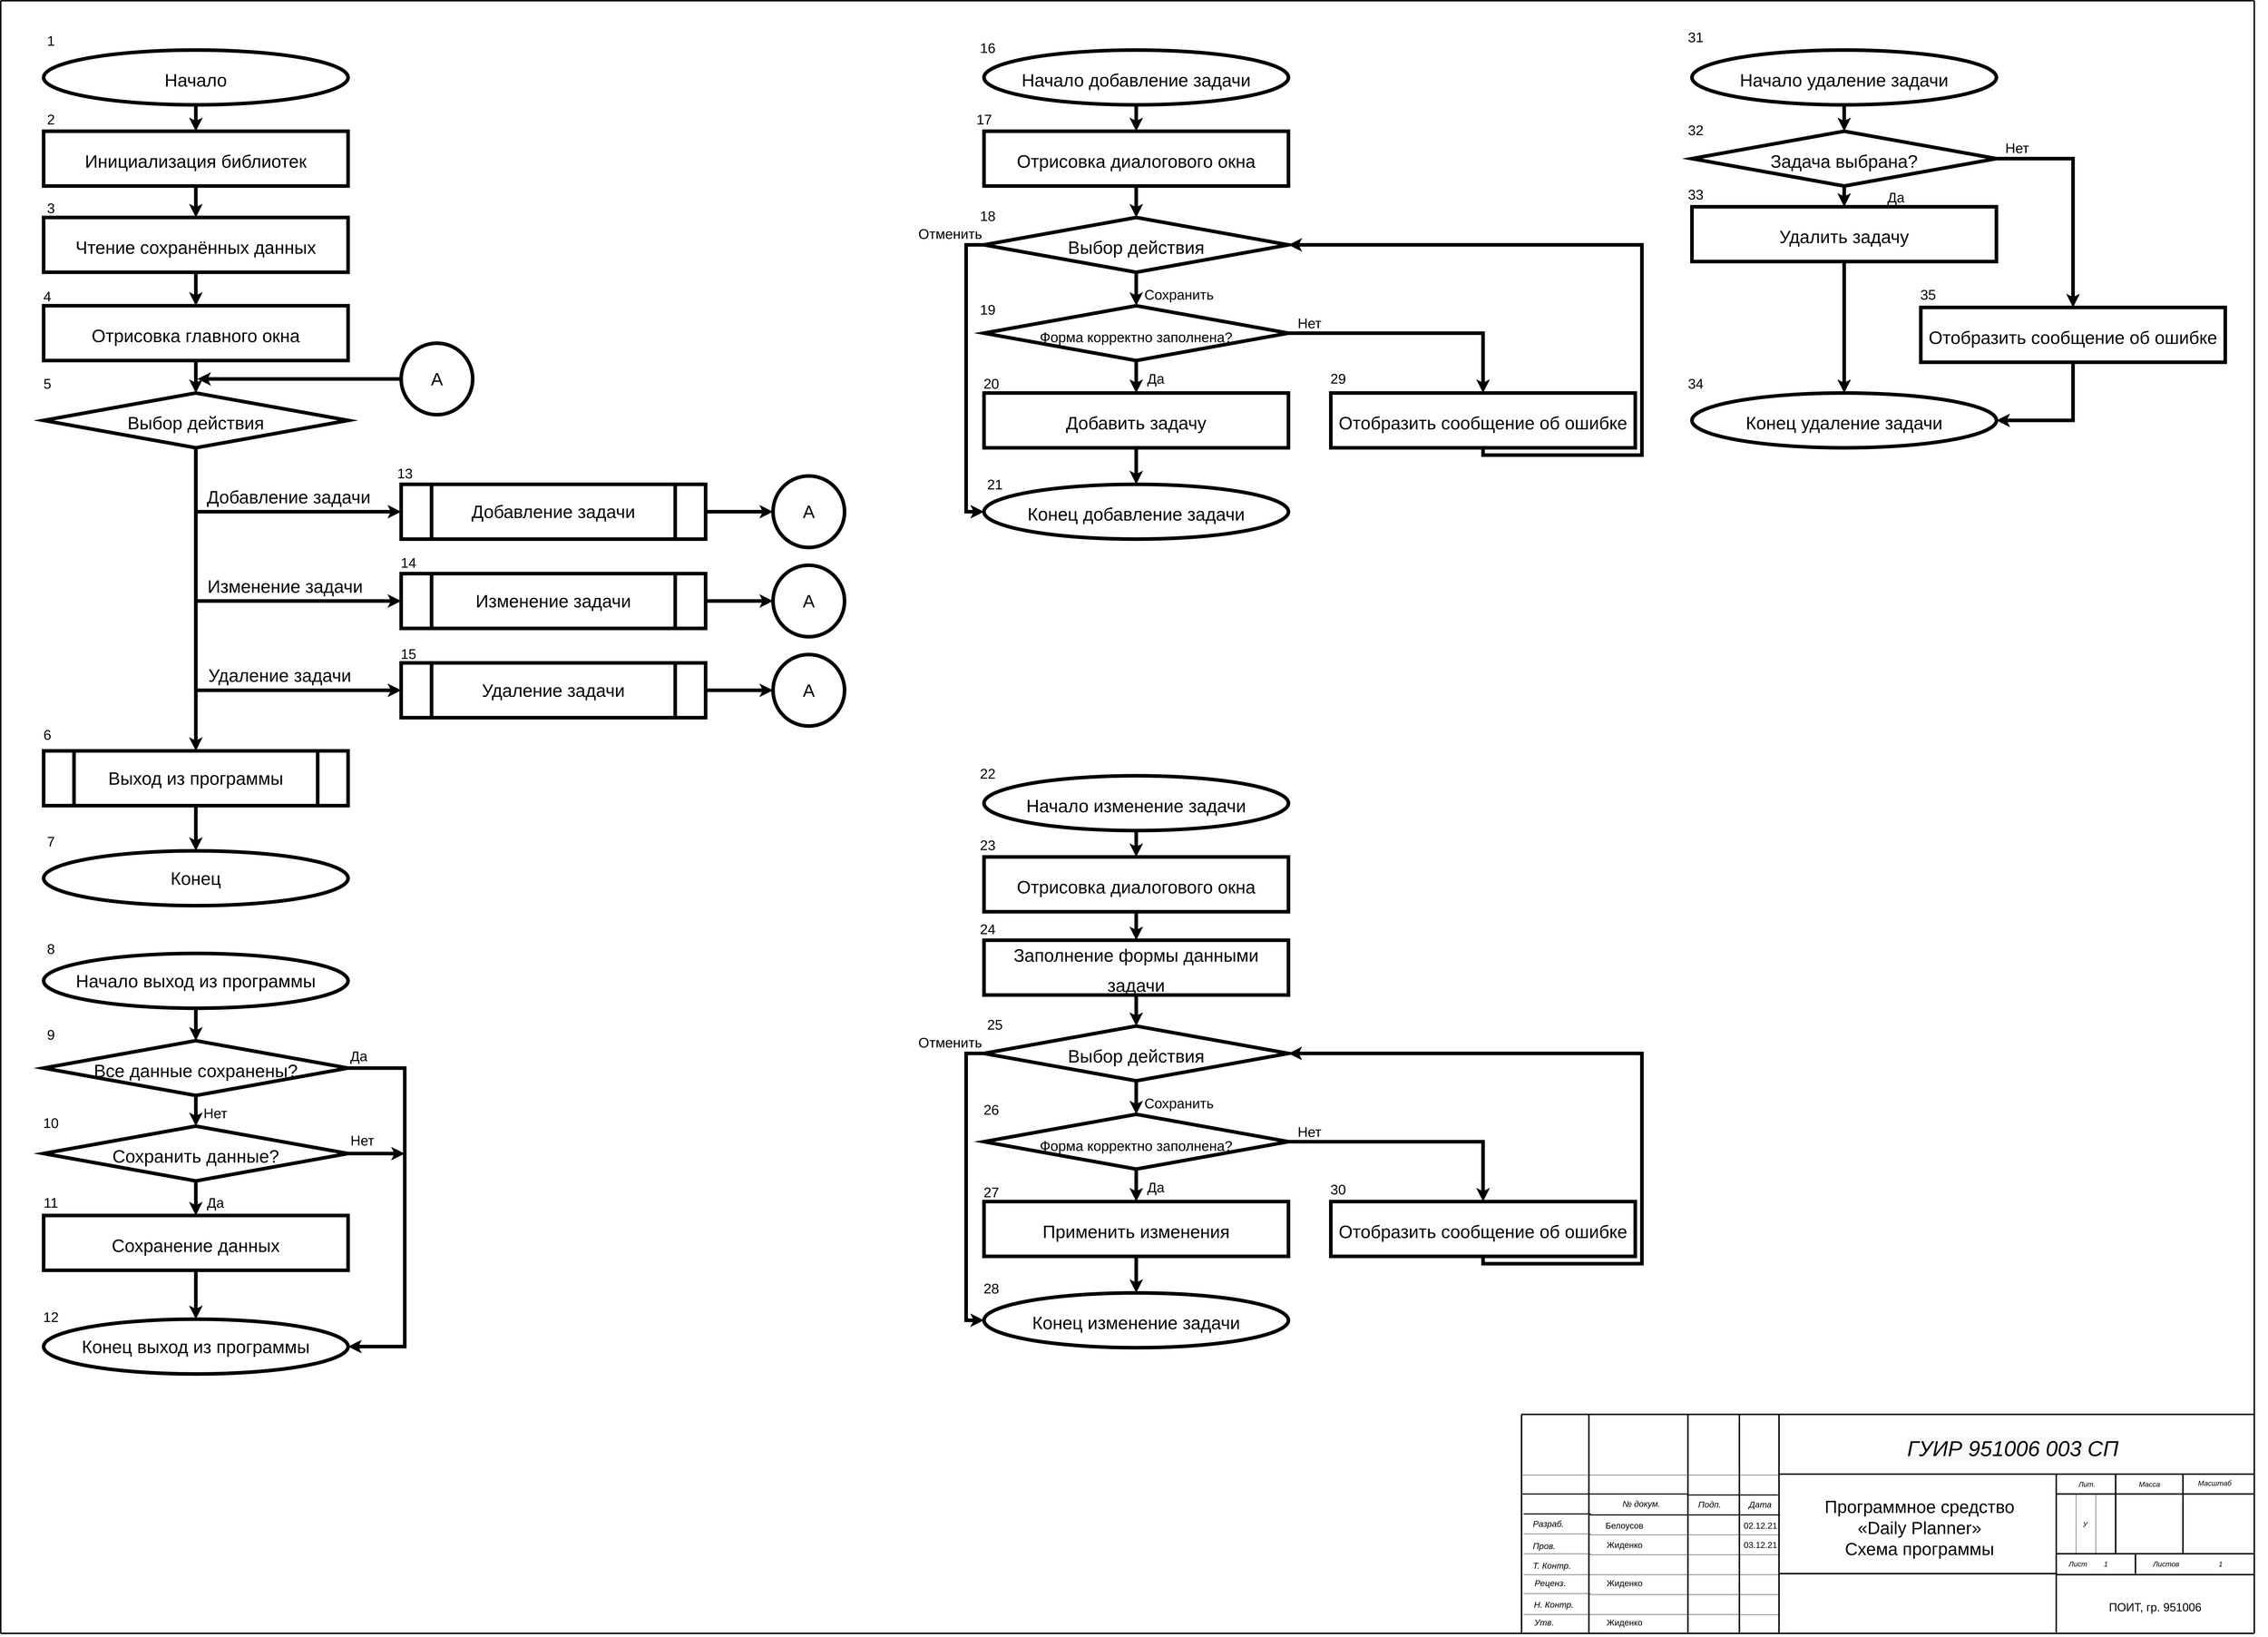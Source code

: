 <mxfile version="15.7.4" type="device"><diagram name="А1" id="PxWufhsXwjrLe7i2BeiS"><mxGraphModel dx="14829" dy="7814" grid="1" gridSize="10" guides="1" tooltips="1" connect="1" arrows="1" fold="1" page="1" pageScale="1" pageWidth="3300" pageHeight="2339" math="0" shadow="0"><root><mxCell id="N_QP5xptXvJpanEBU_lz-0"/><mxCell id="N_QP5xptXvJpanEBU_lz-1" parent="N_QP5xptXvJpanEBU_lz-0"/><mxCell id="N_QP5xptXvJpanEBU_lz-3" value="&lt;p style=&quot;margin: 0px; text-indent: 0px; direction: ltr; font-size: 24px;&quot;&gt;&lt;font style=&quot;font-size: 24px; font-family: Arial; color: rgb(0, 0, 0); direction: ltr; letter-spacing: 0px; line-height: 120%; opacity: 1;&quot;&gt;&lt;i style=&quot;font-size: 24px;&quot;&gt;Разраб.&lt;br style=&quot;font-size: 24px;&quot;&gt;&lt;/i&gt;&lt;/font&gt;&lt;/p&gt;" style="verticalAlign=top;align=left;vsdxID=34;fillColor=none;gradientColor=none;shape=stencil(nZBLDoAgDERP0z3SIyjew0SURgSD+Lu9kMZoXLhwN9O+tukAlrNpJg1SzDH4QW/URgNYgZTkjA4UkwJUgGXng+6DX1zLfmoymdXo17xh5zmRJ6Q42BWCfc2oJfdAr+Yv+AP9Cb7OJ3H/2JG1HNGz/84klThPVCc=);strokeColor=none;labelBackgroundColor=none;rounded=0;html=1;whiteSpace=wrap;fontSize=24;" parent="N_QP5xptXvJpanEBU_lz-1" vertex="1"><mxGeometry x="4482.523" y="4291.585" width="188.303" height="55.693" as="geometry"/></mxCell><mxCell id="N_QP5xptXvJpanEBU_lz-4" value="&lt;p style=&quot;margin: 0px; text-indent: 0px; direction: ltr; font-size: 24px;&quot;&gt;&lt;font style=&quot;font-size: 24px; font-family: Arial; color: rgb(0, 0, 0); direction: ltr; letter-spacing: 0px; line-height: 120%; opacity: 1;&quot;&gt;&lt;i style=&quot;font-size: 24px;&quot;&gt;Т. Контр.&lt;br style=&quot;font-size: 24px;&quot;&gt;&lt;/i&gt;&lt;/font&gt;&lt;/p&gt;" style="verticalAlign=middle;align=left;vsdxID=36;fillColor=none;gradientColor=none;shape=stencil(nZBLDoAgDERP0z3SIyjew0SURgSD+Lu9kMZoXLhwN9O+tukAlrNpJg1SzDH4QW/URgNYgZTkjA4UkwJUgGXng+6DX1zLfmoymdXo17xh5zmRJ6Q42BWCfc2oJfdAr+Yv+AP9Cb7OJ3H/2JG1HNGz/84klThPVCc=);strokeColor=none;labelBackgroundColor=none;rounded=0;html=1;whiteSpace=wrap;fontSize=24;" parent="N_QP5xptXvJpanEBU_lz-1" vertex="1"><mxGeometry x="4482.523" y="4401.657" width="232.609" height="55.693" as="geometry"/></mxCell><mxCell id="N_QP5xptXvJpanEBU_lz-5" value="&lt;font style=&quot;font-size: 24px; font-family: Arial; color: rgb(0, 0, 0); direction: ltr; letter-spacing: 0px; line-height: 120%; opacity: 1;&quot;&gt;&lt;i style=&quot;font-size: 24px;&quot;&gt;Н. Контр.&lt;br style=&quot;font-size: 24px;&quot;&gt;&lt;/i&gt;&lt;/font&gt;" style="verticalAlign=middle;align=center;vsdxID=38;fillColor=none;gradientColor=none;shape=stencil(nZBLDoAgDERP0z3SIyjew0SURgSD+Lu9kMZoXLhwN9O+tukAlrNpJg1SzDH4QW/URgNYgZTkjA4UkwJUgGXng+6DX1zLfmoymdXo17xh5zmRJ6Q42BWCfc2oJfdAr+Yv+AP9Cb7OJ3H/2JG1HNGz/84klThPVCc=);strokeColor=none;labelBackgroundColor=none;rounded=0;html=1;whiteSpace=wrap;fontSize=24;" parent="N_QP5xptXvJpanEBU_lz-1" vertex="1"><mxGeometry x="4247.4" y="4499.995" width="592.6" height="77.971" as="geometry"/></mxCell><mxCell id="N_QP5xptXvJpanEBU_lz-6" value="&lt;font style=&quot;font-size: 24px; font-family: Arial; color: rgb(0, 0, 0); direction: ltr; letter-spacing: 0px; line-height: 120%; opacity: 1;&quot;&gt;&lt;i style=&quot;font-size: 24px;&quot;&gt;№ докум.&lt;br style=&quot;font-size: 24px;&quot;&gt;&lt;/i&gt;&lt;/font&gt;" style="verticalAlign=middle;align=center;vsdxID=41;fillColor=none;gradientColor=none;shape=stencil(nZBLDoAgDERP0z3SIyjew0SURgSD+Lu9kMZoXLhwN9O+tukAlrNpJg1SzDH4QW/URgNYgZTkjA4UkwJUgGXng+6DX1zLfmoymdXo17xh5zmRJ6Q42BWCfc2oJfdAr+Yv+AP9Cb7OJ3H/2JG1HNGz/84klThPVCc=);strokeColor=none;labelBackgroundColor=none;rounded=0;html=1;whiteSpace=wrap;fontSize=24;" parent="N_QP5xptXvJpanEBU_lz-1" vertex="1"><mxGeometry x="4492.198" y="4217.869" width="592.6" height="77.971" as="geometry"/></mxCell><mxCell id="N_QP5xptXvJpanEBU_lz-7" value="&lt;font style=&quot;font-size: 24px; font-family: Arial; color: rgb(0, 0, 0); direction: ltr; letter-spacing: 0px; line-height: 120%; opacity: 1;&quot;&gt;&lt;i style=&quot;font-size: 24px;&quot;&gt;Подп.&lt;br style=&quot;font-size: 24px;&quot;&gt;&lt;/i&gt;&lt;/font&gt;" style="verticalAlign=middle;align=center;vsdxID=42;fillColor=none;gradientColor=none;shape=stencil(nZBLDoAgDERP0z3SIyjew0SURgSD+Lu9kMZoXLhwN9O+tukAlrNpJg1SzDH4QW/URgNYgZTkjA4UkwJUgGXng+6DX1zLfmoymdXo17xh5zmRJ6Q42BWCfc2oJfdAr+Yv+AP9Cb7OJ3H/2JG1HNGz/84klThPVCc=);strokeColor=none;labelBackgroundColor=none;rounded=0;html=1;whiteSpace=wrap;fontSize=24;" parent="N_QP5xptXvJpanEBU_lz-1" vertex="1"><mxGeometry x="4683.27" y="4219.653" width="592.6" height="77.971" as="geometry"/></mxCell><mxCell id="N_QP5xptXvJpanEBU_lz-8" value="&lt;font style=&quot;font-size: 24px; font-family: Arial; color: rgb(0, 0, 0); direction: ltr; letter-spacing: 0px; line-height: 120%; opacity: 1;&quot;&gt;&lt;i style=&quot;font-size: 24px;&quot;&gt;Дата&lt;br style=&quot;font-size: 24px;&quot;&gt;&lt;/i&gt;&lt;/font&gt;" style="verticalAlign=middle;align=center;vsdxID=43;fillColor=none;gradientColor=none;shape=stencil(nZBLDoAgDERP0z3SIyjew0SURgSD+Lu9kMZoXLhwN9O+tukAlrNpJg1SzDH4QW/URgNYgZTkjA4UkwJUgGXng+6DX1zLfmoymdXo17xh5zmRJ6Q42BWCfc2oJfdAr+Yv+AP9Cb7OJ3H/2JG1HNGz/84klThPVCc=);strokeColor=none;labelBackgroundColor=none;rounded=0;html=1;whiteSpace=wrap;fontSize=24;" parent="N_QP5xptXvJpanEBU_lz-1" vertex="1"><mxGeometry x="4890.957" y="4229.397" width="459.681" height="58.478" as="geometry"/></mxCell><mxCell id="N_QP5xptXvJpanEBU_lz-9" value="&lt;font style=&quot;font-size: 20px; font-family: Arial; color: rgb(0, 0, 0); direction: ltr; letter-spacing: 0px; line-height: 120%; opacity: 1;&quot;&gt;&lt;i style=&quot;font-size: 20px;&quot;&gt;Лит.&lt;br style=&quot;font-size: 20px;&quot;&gt;&lt;/i&gt;&lt;/font&gt;" style="verticalAlign=middle;align=center;vsdxID=44;fillColor=none;gradientColor=none;shape=stencil(nZBLDoAgDERP0z3SIyjew0SURgSD+Lu9kMZoXLhwN9O+tukAlrNpJg1SzDH4QW/URgNYgZTkjA4UkwJUgGXng+6DX1zLfmoymdXo17xh5zmRJ6Q42BWCfc2oJfdAr+Yv+AP9Cb7OJ3H/2JG1HNGz/84klThPVCc=);strokeColor=none;labelBackgroundColor=none;rounded=0;html=1;whiteSpace=wrap;fontSize=20;" parent="N_QP5xptXvJpanEBU_lz-1" vertex="1"><mxGeometry x="5738.32" y="4162.175" width="592.6" height="77.971" as="geometry"/></mxCell><mxCell id="N_QP5xptXvJpanEBU_lz-10" value="&lt;font style=&quot;font-family: arial; color: rgb(0, 0, 0); direction: ltr; letter-spacing: 0px; line-height: 120%; opacity: 1; font-size: 20px;&quot;&gt;&lt;i style=&quot;font-size: 20px;&quot;&gt;&lt;font style=&quot;font-size: 20px;&quot;&gt;Масса&lt;/font&gt;&lt;br style=&quot;font-size: 20px;&quot;&gt;&lt;/i&gt;&lt;/font&gt;" style="verticalAlign=middle;align=center;vsdxID=45;fillColor=none;gradientColor=none;shape=stencil(nZBLDoAgDERP0z3SIyjew0SURgSD+Lu9kMZoXLhwN9O+tukAlrNpJg1SzDH4QW/URgNYgZTkjA4UkwJUgGXng+6DX1zLfmoymdXo17xh5zmRJ6Q42BWCfc2oJfdAr+Yv+AP9Cb7OJ3H/2JG1HNGz/84klThPVCc=);strokeColor=none;labelBackgroundColor=none;rounded=0;html=1;whiteSpace=wrap;fontSize=20;" parent="N_QP5xptXvJpanEBU_lz-1" vertex="1"><mxGeometry x="5912.777" y="4162.175" width="592.6" height="77.971" as="geometry"/></mxCell><mxCell id="N_QP5xptXvJpanEBU_lz-11" value="&lt;font style=&quot;font-size: 20px; font-family: Arial; color: rgb(0, 0, 0); direction: ltr; letter-spacing: 0px; line-height: 120%; opacity: 1;&quot;&gt;&lt;i style=&quot;font-size: 20px;&quot;&gt;У&lt;br style=&quot;font-size: 20px;&quot;&gt;&lt;/i&gt;&lt;/font&gt;" style="verticalAlign=middle;align=center;vsdxID=47;fillColor=none;gradientColor=none;shape=stencil(nZBLDoAgDERP0z3SIyjew0SURgSD+Lu9kMZoXLhwN9O+tukAlrNpJg1SzDH4QW/URgNYgZTkjA4UkwJUgGXng+6DX1zLfmoymdXo17xh5zmRJ6Q42BWCfc2oJfdAr+Yv+AP9Cb7OJ3H/2JG1HNGz/84klThPVCc=);strokeColor=none;labelBackgroundColor=none;rounded=0;html=1;whiteSpace=wrap;fontSize=20;" parent="N_QP5xptXvJpanEBU_lz-1" vertex="1"><mxGeometry x="5732.782" y="4273.562" width="592.6" height="77.971" as="geometry"/></mxCell><mxCell id="N_QP5xptXvJpanEBU_lz-12" value="&lt;font style=&quot;font-size: 20px; font-family: Arial; color: rgb(0, 0, 0); direction: ltr; letter-spacing: 0px; line-height: 120%; opacity: 1;&quot;&gt;&lt;i style=&quot;font-size: 20px;&quot;&gt;Лист&lt;br style=&quot;font-size: 20px;&quot;&gt;&lt;/i&gt;&lt;/font&gt;" style="verticalAlign=middle;align=center;vsdxID=48;fillColor=none;gradientColor=none;shape=stencil(nZBLDoAgDERP0z3SIyjew0SURgSD+Lu9kMZoXLhwN9O+tukAlrNpJg1SzDH4QW/URgNYgZTkjA4UkwJUgGXng+6DX1zLfmoymdXo17xh5zmRJ6Q42BWCfc2oJfdAr+Yv+AP9Cb7OJ3H/2JG1HNGz/84klThPVCc=);strokeColor=none;labelBackgroundColor=none;rounded=0;html=1;whiteSpace=wrap;fontSize=20;" parent="N_QP5xptXvJpanEBU_lz-1" vertex="1"><mxGeometry x="5713.398" y="4384.949" width="592.6" height="77.971" as="geometry"/></mxCell><mxCell id="N_QP5xptXvJpanEBU_lz-13" value="&lt;font style=&quot;font-size: 20px; font-family: Arial; color: rgb(0, 0, 0); direction: ltr; letter-spacing: 0px; line-height: 120%; opacity: 1;&quot;&gt;&lt;i style=&quot;font-size: 20px;&quot;&gt;Листов      &lt;br style=&quot;font-size: 20px;&quot;&gt;&lt;/i&gt;&lt;/font&gt;" style="verticalAlign=middle;align=center;vsdxID=49;fillColor=none;gradientColor=none;shape=stencil(nZBLDoAgDERP0z3SIyjew0SURgSD+Lu9kMZoXLhwN9O+tukAlrNpJg1SzDH4QW/URgNYgZTkjA4UkwJUgGXng+6DX1zLfmoymdXo17xh5zmRJ6Q42BWCfc2oJfdAr+Yv+AP9Cb7OJ3H/2JG1HNGz/84klThPVCc=);strokeColor=none;labelBackgroundColor=none;rounded=0;html=1;whiteSpace=wrap;fontSize=20;" parent="N_QP5xptXvJpanEBU_lz-1" vertex="1"><mxGeometry x="6170.309" y="4396.088" width="171.688" height="55.693" as="geometry"/></mxCell><mxCell id="N_QP5xptXvJpanEBU_lz-14" value="&lt;font style=&quot;font-size: 20px; font-family: Arial; color: rgb(0, 0, 0); direction: ltr; letter-spacing: 0px; line-height: 120%; opacity: 1;&quot;&gt;&lt;i style=&quot;font-size: 20px;&quot;&gt;1&lt;br style=&quot;font-size: 20px;&quot;&gt;&lt;/i&gt;&lt;/font&gt;" style="verticalAlign=middle;align=center;vsdxID=50;fillColor=none;gradientColor=none;shape=stencil(nZBLDoAgDERP0z3SIyjew0SURgSD+Lu9kMZoXLhwN9O+tukAlrNpJg1SzDH4QW/URgNYgZTkjA4UkwJUgGXng+6DX1zLfmoymdXo17xh5zmRJ6Q42BWCfc2oJfdAr+Yv+AP9Cb7OJ3H/2JG1HNGz/84klThPVCc=);strokeColor=none;labelBackgroundColor=none;rounded=0;html=1;whiteSpace=wrap;fontSize=20;" parent="N_QP5xptXvJpanEBU_lz-1" vertex="1"><mxGeometry x="6380.765" y="4396.088" width="55.383" height="55.693" as="geometry"/></mxCell><mxCell id="N_QP5xptXvJpanEBU_lz-15" value="&lt;font style=&quot;font-size: 32px ; font-family: &amp;#34;arial&amp;#34; ; color: rgb(0 , 0 , 0) ; direction: ltr ; letter-spacing: 0px ; line-height: 120% ; opacity: 1&quot;&gt;ПОИТ, гр. 951006&lt;br style=&quot;font-size: 32px&quot;&gt;&lt;/font&gt;" style="verticalAlign=middle;align=center;vsdxID=55;fillColor=none;gradientColor=none;shape=stencil(nZBLDoAgDERP0z3SIyjew0SURgSD+Lu9kMZoXLhwN9O+tukAlrNpJg1SzDH4QW/URgNYgZTkjA4UkwJUgGXng+6DX1zLfmoymdXo17xh5zmRJ6Q42BWCfc2oJfdAr+Yv+AP9Cb7OJ3H/2JG1HNGz/84klThPVCc=);strokeColor=none;labelBackgroundColor=none;rounded=0;html=1;whiteSpace=wrap;fontSize=32;" parent="N_QP5xptXvJpanEBU_lz-1" vertex="1"><mxGeometry x="5929.392" y="4507.474" width="592.6" height="77.971" as="geometry"/></mxCell><mxCell id="N_QP5xptXvJpanEBU_lz-16" value="&lt;p style=&quot;margin: 0px ; text-indent: 0px ; direction: ltr ; font-size: 49px&quot;&gt;&lt;font style=&quot;font-size: 49px ; font-family: &amp;#34;arial&amp;#34; ; color: rgb(0 , 0 , 0) ; direction: ltr ; letter-spacing: 0px ; line-height: 120% ; opacity: 1&quot;&gt;Программное средство&lt;br&gt; «Daily Planner»&lt;br&gt;Схема программы&lt;br style=&quot;font-size: 28px&quot;&gt;&lt;/font&gt;&lt;/p&gt;" style="verticalAlign=middle;align=center;vsdxID=56;fillColor=none;gradientColor=none;shape=stencil(nZBLDoAgDERP0z3SIyjew0SURgSD+Lu9kMZoXLhwN9O+tukAlrNpJg1SzDH4QW/URgNYgZTkjA4UkwJUgGXng+6DX1zLfmoymdXo17xh5zmRJ6Q42BWCfc2oJfdAr+Yv+AP9Cb7OJ3H/2JG1HNGz/84klThPVCc=);strokeColor=none;labelBackgroundColor=none;rounded=0;html=1;whiteSpace=wrap;fontSize=28;" parent="N_QP5xptXvJpanEBU_lz-1" vertex="1"><mxGeometry x="5270.332" y="4284.701" width="592.6" height="77.971" as="geometry"/></mxCell><mxCell id="N_QP5xptXvJpanEBU_lz-17" value="&lt;font style=&quot;font-size: 20px; font-family: Arial; color: rgb(0, 0, 0); direction: ltr; letter-spacing: 0px; line-height: 120%; opacity: 1;&quot;&gt;&lt;i style=&quot;font-size: 20px;&quot;&gt;1&lt;br style=&quot;font-size: 20px;&quot;&gt;&lt;/i&gt;&lt;/font&gt;" style="verticalAlign=middle;align=center;vsdxID=58;fillColor=none;gradientColor=none;shape=stencil(nZBLDoAgDERP0z3SIyjew0SURgSD+Lu9kMZoXLhwN9O+tukAlrNpJg1SzDH4QW/URgNYgZTkjA4UkwJUgGXng+6DX1zLfmoymdXo17xh5zmRJ6Q42BWCfc2oJfdAr+Yv+AP9Cb7OJ3H/2JG1HNGz/84klThPVCc=);strokeColor=none;labelBackgroundColor=none;rounded=0;html=1;whiteSpace=wrap;fontSize=20;" parent="N_QP5xptXvJpanEBU_lz-1" vertex="1"><mxGeometry x="6059.543" y="4396.088" width="55.383" height="55.693" as="geometry"/></mxCell><mxCell id="N_QP5xptXvJpanEBU_lz-18" style="vsdxID=32;edgeStyle=none;startArrow=none;endArrow=none;startSize=5;endSize=22;strokeWidth=4;strokeColor=#000000;spacingTop=0;spacingBottom=0;spacingLeft=0;spacingRight=0;verticalAlign=middle;html=1;labelBackgroundColor=#FFFFFF;rounded=0;" parent="N_QP5xptXvJpanEBU_lz-1" edge="1"><mxGeometry x="200" y="52" as="geometry"><mxPoint as="offset"/><Array as="points"/><mxPoint x="6502.608" y="52" as="sourcePoint"/><mxPoint x="200" y="52" as="targetPoint"/></mxGeometry></mxCell><mxCell id="N_QP5xptXvJpanEBU_lz-19" style="vsdxID=1;edgeStyle=none;startArrow=none;endArrow=none;startSize=5;endSize=22;strokeWidth=4;strokeColor=#000000;spacingTop=0;spacingBottom=0;spacingLeft=0;spacingRight=0;verticalAlign=middle;html=1;labelBackgroundColor=#FFFFFF;rounded=0;" parent="N_QP5xptXvJpanEBU_lz-1" edge="1"><mxGeometry x="200" y="52" as="geometry"><mxPoint x="-1" as="offset"/><Array as="points"/><mxPoint x="6502.608" y="4006.234" as="sourcePoint"/><mxPoint x="4453.43" y="4006.234" as="targetPoint"/></mxGeometry></mxCell><mxCell id="N_QP5xptXvJpanEBU_lz-20" style="vsdxID=2;edgeStyle=none;startArrow=none;endArrow=none;startSize=5;endSize=22;strokeWidth=4;strokeColor=#000000;spacingTop=0;spacingBottom=0;spacingLeft=0;spacingRight=0;verticalAlign=middle;html=1;labelBackgroundColor=#FFFFFF;rounded=0;" parent="N_QP5xptXvJpanEBU_lz-1" edge="1"><mxGeometry x="200" y="52" as="geometry"><mxPoint x="9" y="-1" as="offset"/><Array as="points"/><mxPoint x="4453.43" y="4006.234" as="sourcePoint"/><mxPoint x="4453.43" y="4618.861" as="targetPoint"/></mxGeometry></mxCell><mxCell id="N_QP5xptXvJpanEBU_lz-21" style="vsdxID=5;edgeStyle=none;startArrow=none;endArrow=none;startSize=5;endSize=22;strokeColor=#000000;spacingTop=0;spacingBottom=0;spacingLeft=0;spacingRight=0;verticalAlign=middle;html=1;labelBackgroundColor=#FFFFFF;rounded=0;" parent="N_QP5xptXvJpanEBU_lz-1" edge="1"><mxGeometry x="200" y="52" as="geometry"><mxPoint as="offset"/><Array as="points"/><mxPoint x="4918.649" y="4176.099" as="sourcePoint"/><mxPoint x="5062.645" y="4176.099" as="targetPoint"/></mxGeometry></mxCell><mxCell id="N_QP5xptXvJpanEBU_lz-22" style="vsdxID=13;edgeStyle=none;startArrow=none;endArrow=none;startSize=5;endSize=22;strokeWidth=4;strokeColor=#000000;spacingTop=0;spacingBottom=0;spacingLeft=0;spacingRight=0;verticalAlign=middle;html=1;labelBackgroundColor=#FFFFFF;rounded=0;" parent="N_QP5xptXvJpanEBU_lz-1" edge="1"><mxGeometry x="200" y="52" as="geometry"><mxPoint x="-10" as="offset"/><Array as="points"/><mxPoint x="5173.412" y="4618.861" as="sourcePoint"/><mxPoint x="5173.412" y="4006.234" as="targetPoint"/></mxGeometry></mxCell><mxCell id="N_QP5xptXvJpanEBU_lz-23" style="vsdxID=14;edgeStyle=none;startArrow=none;endArrow=none;startSize=5;endSize=22;strokeWidth=4;strokeColor=#000000;spacingTop=0;spacingBottom=0;spacingLeft=0;spacingRight=0;verticalAlign=middle;html=1;labelBackgroundColor=#FFFFFF;rounded=0;" parent="N_QP5xptXvJpanEBU_lz-1" edge="1"><mxGeometry x="200" y="52" as="geometry"><mxPoint as="offset"/><Array as="points"/><mxPoint x="5173.412" y="4173.314" as="sourcePoint"/><mxPoint x="6502.608" y="4173.314" as="targetPoint"/></mxGeometry></mxCell><mxCell id="N_QP5xptXvJpanEBU_lz-24" value="&lt;span style=&quot;font-family: monospace ; font-size: 0px ; background-color: rgb(248 , 249 , 250)&quot;&gt;%3CmxGraphModel%3E%3Croot%3E%3CmxCell%20id%3D%220%22%2F%3E%3CmxCell%20id%3D%221%22%20parent%3D%220%22%2F%3E%3CmxCell%20id%3D%222%22%20value%3D%22%26lt%3Bfont%20style%3D%26quot%3Bfont-size%3A14px%3Bfont-family%3AArial%3Bcolor%3A%23000000%3Bdirection%3Altr%3Bletter-spacing%3A0px%3Bline-height%3A120%25%3Bopacity%3A1%26quot%3B%26gt%3B%26lt%3Bi%26gt%3B%D0%9C%D0%B0%D1%81%D1%88%D1%82%D0%B0%D0%B1%26lt%3Bbr%2F%26gt%3B%26lt%3B%2Fi%26gt%3B%26lt%3B%2Ffont%26gt%3B%22%20style%3D%22verticalAlign%3Dmiddle%3Balign%3Dcenter%3BvsdxID%3D46%3BfillColor%3Dnone%3BgradientColor%3Dnone%3Bshape%3Dstencil(nZBLDoAgDERP0z3SIyjew0SURgSD%2BLu9kMZoXLhwN9O%2BtukAlrNpJg1SzDH4QW%2FURgNYgZTkjA4UkwJUgGXng%2B6DX1zLfmoymdXo17xh5zmRJ6Q42BWCfc2oJfdAr%2BYv%2BAP9Cb7OJ3H%2F2JG1HNGz%2F84klThPVCc%3D)%3BstrokeColor%3Dnone%3BlabelBackgroundColor%3Dnone%3Brounded%3D0%3Bhtml%3D1%3BwhiteSpace%3Dwrap%3B%22%20vertex%3D%221%22%20parent%3D%221%22%3E%3CmxGeometry%20x%3D%222209%22%20y%3D%221495%22%20width%3D%22214%22%20height%3D%2228%22%20as%3D%22geometry%22%2F%3E%3C%2FmxCell%3E%3C%2Froot%3E%3C%2FmxGraphModel%3E&lt;/span&gt;&lt;span style=&quot;font-family: monospace ; font-size: 0px ; background-color: rgb(248 , 249 , 250)&quot;&gt;%3CmxGraphModel%3E%3Croot%3E%3CmxCell%20id%3D%220%22%2F%3E%3CmxCell%20id%3D%221%22%20parent%3D%220%22%2F%3E%3CmxCell%20id%3D%222%22%20value%3D%22%26lt%3Bfont%20style%3D%26quot%3Bfont-size%3A14px%3Bfont-family%3AArial%3Bcolor%3A%23000000%3Bdirection%3Altr%3Bletter-spacing%3A0px%3Bline-height%3A120%25%3Bopacity%3A1%26quot%3B%26gt%3B%26lt%3Bi%26gt%3B%D0%9C%D0%B0%D1%81%D1%88%D1%82%D0%B0%D0%B1%26lt%3Bbr%2F%26gt%3B%26lt%3B%2Fi%26gt%3B%26lt%3B%2Ffont%26gt%3B%22%20style%3D%22verticalAlign%3Dmiddle%3Balign%3Dcenter%3BvsdxID%3D46%3BfillColor%3Dnone%3BgradientColor%3Dnone%3Bshape%3Dstencil(nZBLDoAgDERP0z3SIyjew0SURgSD%2BLu9kMZoXLhwN9O%2BtukAlrNpJg1SzDH4QW%2FURgNYgZTkjA4UkwJUgGXng%2B6DX1zLfmoymdXo17xh5zmRJ6Q42BWCfc2oJfdAr%2BYv%2BAP9Cb7OJ3H%2F2JG1HNGz%2F84klThPVCc%3D)%3BstrokeColor%3Dnone%3BlabelBackgroundColor%3Dnone%3Brounded%3D0%3Bhtml%3D1%3BwhiteSpace%3Dwrap%3B%22%20vertex%3D%221%22%20parent%3D%221%22%3E%3CmxGeometry%20x%3D%222209%22%20y%3D%221495%22%20width%3D%22214%22%20height%3D%2228%22%20as%3D%22geometry%22%2F%3E%3C%2FmxCell%3E%3C%2Froot%3E%3C%2FmxGraphModel%3E&lt;/span&gt;" style="edgeLabel;html=1;align=center;verticalAlign=middle;resizable=0;points=[];" parent="N_QP5xptXvJpanEBU_lz-23" vertex="1" connectable="0"><mxGeometry x="0.775" y="-15" relative="1" as="geometry"><mxPoint as="offset"/></mxGeometry></mxCell><mxCell id="N_QP5xptXvJpanEBU_lz-25" style="vsdxID=15;edgeStyle=none;startArrow=none;endArrow=none;startSize=5;endSize=22;strokeWidth=4;strokeColor=#000000;spacingTop=0;spacingBottom=0;spacingLeft=0;spacingRight=0;verticalAlign=middle;html=1;labelBackgroundColor=#FFFFFF;rounded=0;" parent="N_QP5xptXvJpanEBU_lz-1" edge="1"><mxGeometry x="200" y="52" as="geometry"><mxPoint as="offset"/><Array as="points"/><mxPoint x="5173.412" y="4451.781" as="sourcePoint"/><mxPoint x="5951.546" y="4451.781" as="targetPoint"/></mxGeometry></mxCell><mxCell id="N_QP5xptXvJpanEBU_lz-26" style="vsdxID=16;edgeStyle=none;startArrow=none;endArrow=none;startSize=5;endSize=22;strokeWidth=4;strokeColor=#000000;spacingTop=0;spacingBottom=0;spacingLeft=0;spacingRight=0;verticalAlign=middle;html=1;labelBackgroundColor=#FFFFFF;rounded=0;" parent="N_QP5xptXvJpanEBU_lz-1" edge="1"><mxGeometry x="200" y="52" as="geometry"><mxPoint x="9" y="-1" as="offset"/><Array as="points"/><mxPoint x="5948.776" y="4173.314" as="sourcePoint"/><mxPoint x="5948.776" y="4618.861" as="targetPoint"/></mxGeometry></mxCell><mxCell id="N_QP5xptXvJpanEBU_lz-27" style="vsdxID=17;edgeStyle=none;startArrow=none;endArrow=none;startSize=5;endSize=22;strokeWidth=4;strokeColor=#000000;spacingTop=0;spacingBottom=0;spacingLeft=0;spacingRight=0;verticalAlign=middle;html=1;labelBackgroundColor=#FFFFFF;rounded=0;" parent="N_QP5xptXvJpanEBU_lz-1" edge="1"><mxGeometry x="200" y="52" as="geometry"><mxPoint as="offset"/><Array as="points"/><mxPoint x="5948.776" y="4396.088" as="sourcePoint"/><mxPoint x="6170.309" y="4396.088" as="targetPoint"/></mxGeometry></mxCell><mxCell id="N_QP5xptXvJpanEBU_lz-28" style="vsdxID=18;edgeStyle=none;startArrow=none;endArrow=none;startSize=5;endSize=22;strokeWidth=4;strokeColor=#000000;spacingTop=0;spacingBottom=0;spacingLeft=0;spacingRight=0;verticalAlign=middle;html=1;labelBackgroundColor=#FFFFFF;rounded=0;" parent="N_QP5xptXvJpanEBU_lz-1" edge="1"><mxGeometry x="200" y="52" as="geometry"><mxPoint x="10" as="offset"/><Array as="points"/><mxPoint x="6170.309" y="4396.088" as="sourcePoint"/><mxPoint x="6170.309" y="4451.781" as="targetPoint"/></mxGeometry></mxCell><mxCell id="N_QP5xptXvJpanEBU_lz-29" style="vsdxID=19;edgeStyle=none;startArrow=none;endArrow=none;startSize=5;endSize=22;strokeWidth=4;strokeColor=#000000;spacingTop=0;spacingBottom=0;spacingLeft=0;spacingRight=0;verticalAlign=middle;html=1;labelBackgroundColor=#FFFFFF;rounded=0;" parent="N_QP5xptXvJpanEBU_lz-1" edge="1"><mxGeometry x="200" y="52" as="geometry"><mxPoint as="offset"/><Array as="points"/><mxPoint x="6170.309" y="4396.088" as="sourcePoint"/><mxPoint x="6502.608" y="4396.088" as="targetPoint"/></mxGeometry></mxCell><mxCell id="N_QP5xptXvJpanEBU_lz-30" style="vsdxID=20;edgeStyle=none;startArrow=none;endArrow=none;startSize=5;endSize=22;strokeWidth=4;strokeColor=#000000;spacingTop=0;spacingBottom=0;spacingLeft=0;spacingRight=0;verticalAlign=middle;html=1;labelBackgroundColor=#FFFFFF;rounded=0;" parent="N_QP5xptXvJpanEBU_lz-1" edge="1"><mxGeometry x="200" y="52" as="geometry"><mxPoint as="offset"/><Array as="points"/><mxPoint x="5948.776" y="4229.007" as="sourcePoint"/><mxPoint x="6502.608" y="4229.007" as="targetPoint"/></mxGeometry></mxCell><mxCell id="N_QP5xptXvJpanEBU_lz-31" style="vsdxID=21;edgeStyle=none;startArrow=none;endArrow=none;startSize=5;endSize=22;strokeColor=#000000;spacingTop=0;spacingBottom=0;spacingLeft=0;spacingRight=0;verticalAlign=middle;html=1;labelBackgroundColor=#FFFFFF;rounded=0;" parent="N_QP5xptXvJpanEBU_lz-1" edge="1"><mxGeometry x="200" y="52" as="geometry"><mxPoint x="10" as="offset"/><Array as="points"/><mxPoint x="6004.16" y="4396.088" as="sourcePoint"/><mxPoint x="6004.16" y="4229.007" as="targetPoint"/></mxGeometry></mxCell><mxCell id="N_QP5xptXvJpanEBU_lz-32" style="vsdxID=22;edgeStyle=none;startArrow=none;endArrow=none;startSize=5;endSize=22;strokeColor=#000000;spacingTop=0;spacingBottom=0;spacingLeft=0;spacingRight=0;verticalAlign=middle;html=1;labelBackgroundColor=#FFFFFF;rounded=0;" parent="N_QP5xptXvJpanEBU_lz-1" edge="1"><mxGeometry x="200" y="52" as="geometry"><mxPoint x="10" as="offset"/><Array as="points"/><mxPoint x="6059.543" y="4396.088" as="sourcePoint"/><mxPoint x="6059.543" y="4229.007" as="targetPoint"/></mxGeometry></mxCell><mxCell id="N_QP5xptXvJpanEBU_lz-33" style="vsdxID=23;edgeStyle=none;startArrow=none;endArrow=none;startSize=5;endSize=22;strokeWidth=4;strokeColor=#000000;spacingTop=0;spacingBottom=0;spacingLeft=0;spacingRight=0;verticalAlign=middle;html=1;labelBackgroundColor=#FFFFFF;rounded=0;" parent="N_QP5xptXvJpanEBU_lz-1" edge="1"><mxGeometry x="200" y="52" as="geometry"><mxPoint x="10" as="offset"/><Array as="points"/><mxPoint x="6114.926" y="4396.088" as="sourcePoint"/><mxPoint x="6114.926" y="4229.007" as="targetPoint"/></mxGeometry></mxCell><mxCell id="N_QP5xptXvJpanEBU_lz-34" style="vsdxID=24;edgeStyle=none;startArrow=none;endArrow=none;startSize=5;endSize=22;strokeWidth=4;strokeColor=#000000;spacingTop=0;spacingBottom=0;spacingLeft=0;spacingRight=0;verticalAlign=middle;html=1;labelBackgroundColor=#FFFFFF;rounded=0;" parent="N_QP5xptXvJpanEBU_lz-1" edge="1"><mxGeometry x="200" y="52" as="geometry"><mxPoint x="10" as="offset"/><Array as="points"/><mxPoint x="6303.229" y="4229.007" as="sourcePoint"/><mxPoint x="6303.229" y="4396.088" as="targetPoint"/></mxGeometry></mxCell><mxCell id="N_QP5xptXvJpanEBU_lz-35" style="vsdxID=25;edgeStyle=none;startArrow=none;endArrow=none;startSize=5;endSize=22;strokeWidth=4;strokeColor=#000000;spacingTop=0;spacingBottom=0;spacingLeft=0;spacingRight=0;verticalAlign=middle;html=1;labelBackgroundColor=#FFFFFF;rounded=0;" parent="N_QP5xptXvJpanEBU_lz-1" edge="1"><mxGeometry x="200" y="52" as="geometry"><mxPoint x="10" as="offset"/><Array as="points"/><mxPoint x="6303.229" y="4173.314" as="sourcePoint"/><mxPoint x="6303.229" y="4229.007" as="targetPoint"/></mxGeometry></mxCell><mxCell id="N_QP5xptXvJpanEBU_lz-36" style="vsdxID=26;edgeStyle=none;startArrow=none;endArrow=none;startSize=5;endSize=22;strokeWidth=4;strokeColor=#000000;spacingTop=0;spacingBottom=0;spacingLeft=0;spacingRight=0;verticalAlign=middle;html=1;labelBackgroundColor=#FFFFFF;rounded=0;" parent="N_QP5xptXvJpanEBU_lz-1" edge="1"><mxGeometry x="200" y="52" as="geometry"><mxPoint x="10" as="offset"/><Array as="points"/><mxPoint x="6114.926" y="4229.007" as="sourcePoint"/><mxPoint x="6114.926" y="4173.314" as="targetPoint"/></mxGeometry></mxCell><mxCell id="N_QP5xptXvJpanEBU_lz-37" style="vsdxID=27;edgeStyle=none;startArrow=none;endArrow=none;startSize=5;endSize=22;strokeWidth=4;strokeColor=#000000;spacingTop=0;spacingBottom=0;spacingLeft=0;spacingRight=0;verticalAlign=middle;html=1;labelBackgroundColor=#FFFFFF;rounded=0;" parent="N_QP5xptXvJpanEBU_lz-1" edge="1"><mxGeometry x="200" y="52" as="geometry"><mxPoint x="9" y="-1" as="offset"/><Array as="points"/><mxPoint x="5062.645" y="4006.234" as="sourcePoint"/><mxPoint x="5062.645" y="4618.861" as="targetPoint"/></mxGeometry></mxCell><mxCell id="N_QP5xptXvJpanEBU_lz-38" style="vsdxID=28;edgeStyle=none;startArrow=none;endArrow=none;startSize=5;endSize=22;strokeWidth=4;strokeColor=#000000;spacingTop=0;spacingBottom=0;spacingLeft=0;spacingRight=0;verticalAlign=middle;html=1;labelBackgroundColor=#FFFFFF;rounded=0;" parent="N_QP5xptXvJpanEBU_lz-1" edge="1"><mxGeometry x="200" y="52" as="geometry"><mxPoint x="9" y="-1" as="offset"/><Array as="points"/><mxPoint x="4918.649" y="4006.234" as="sourcePoint"/><mxPoint x="4918.649" y="4618.861" as="targetPoint"/></mxGeometry></mxCell><mxCell id="N_QP5xptXvJpanEBU_lz-39" style="vsdxID=29;edgeStyle=none;startArrow=none;endArrow=none;startSize=5;endSize=22;strokeWidth=4;strokeColor=#000000;spacingTop=0;spacingBottom=0;spacingLeft=0;spacingRight=0;verticalAlign=middle;html=1;labelBackgroundColor=#FFFFFF;rounded=0;" parent="N_QP5xptXvJpanEBU_lz-1" edge="1"><mxGeometry x="200" y="52" as="geometry"><mxPoint x="9" y="-1" as="offset"/><Array as="points"/><mxPoint x="4641.733" y="4006.234" as="sourcePoint"/><mxPoint x="4641.733" y="4618.861" as="targetPoint"/></mxGeometry></mxCell><mxCell id="N_QP5xptXvJpanEBU_lz-40" style="vsdxID=30;edgeStyle=none;startArrow=none;endArrow=none;startSize=5;endSize=22;strokeWidth=4;strokeColor=#000000;spacingTop=0;spacingBottom=0;spacingLeft=0;spacingRight=0;verticalAlign=middle;html=1;labelBackgroundColor=#FFFFFF;rounded=0;" parent="N_QP5xptXvJpanEBU_lz-1" edge="1"><mxGeometry x="200" y="52" as="geometry"><mxPoint as="offset"/><Array as="points"/><mxPoint x="200" y="4618.861" as="sourcePoint"/><mxPoint x="6502.608" y="4618.861" as="targetPoint"/></mxGeometry></mxCell><mxCell id="N_QP5xptXvJpanEBU_lz-41" style="vsdxID=31;edgeStyle=none;startArrow=none;endArrow=none;startSize=5;endSize=22;strokeWidth=4;strokeColor=#000000;spacingTop=0;spacingBottom=0;spacingLeft=0;spacingRight=0;verticalAlign=middle;html=1;labelBackgroundColor=#FFFFFF;rounded=0;" parent="N_QP5xptXvJpanEBU_lz-1" edge="1"><mxGeometry x="200" y="52" as="geometry"><mxPoint x="10" as="offset"/><Array as="points"/><mxPoint x="6502.608" y="4618.861" as="sourcePoint"/><mxPoint x="6502.608" y="52" as="targetPoint"/></mxGeometry></mxCell><mxCell id="N_QP5xptXvJpanEBU_lz-42" style="vsdxID=33;edgeStyle=none;startArrow=none;endArrow=none;startSize=5;endSize=22;strokeWidth=4;strokeColor=#000000;spacingTop=0;spacingBottom=0;spacingLeft=0;spacingRight=0;verticalAlign=middle;html=1;labelBackgroundColor=#FFFFFF;rounded=0;" parent="N_QP5xptXvJpanEBU_lz-1" edge="1"><mxGeometry x="200" y="52" as="geometry"><mxPoint x="9" as="offset"/><Array as="points"/><mxPoint x="200" y="4618.861" as="sourcePoint"/><mxPoint x="200" y="52" as="targetPoint"/></mxGeometry></mxCell><mxCell id="N_QP5xptXvJpanEBU_lz-43" style="vsdxID=61;edgeStyle=none;startArrow=none;endArrow=none;startSize=5;endSize=22;strokeColor=#000000;spacingTop=0;spacingBottom=0;spacingLeft=0;spacingRight=0;verticalAlign=middle;html=1;labelBackgroundColor=#FFFFFF;rounded=0;" parent="N_QP5xptXvJpanEBU_lz-1" edge="1"><mxGeometry x="200" y="52" as="geometry"><mxPoint as="offset"/><Array as="points"/><mxPoint x="4453.43" y="4176.099" as="sourcePoint"/><mxPoint x="4641.733" y="4176.099" as="targetPoint"/></mxGeometry></mxCell><mxCell id="N_QP5xptXvJpanEBU_lz-44" style="vsdxID=63;edgeStyle=none;startArrow=none;endArrow=none;startSize=5;endSize=22;strokeColor=#000000;spacingTop=0;spacingBottom=0;spacingLeft=0;spacingRight=0;verticalAlign=middle;html=1;labelBackgroundColor=#FFFFFF;rounded=0;" parent="N_QP5xptXvJpanEBU_lz-1" edge="1"><mxGeometry x="200" y="52" as="geometry"><mxPoint as="offset"/><Array as="points"/><mxPoint x="4641.733" y="4176.099" as="sourcePoint"/><mxPoint x="4918.649" y="4176.099" as="targetPoint"/></mxGeometry></mxCell><mxCell id="N_QP5xptXvJpanEBU_lz-45" style="vsdxID=68;edgeStyle=none;startArrow=none;endArrow=none;startSize=5;endSize=22;strokeColor=#000000;spacingTop=0;spacingBottom=0;spacingLeft=0;spacingRight=0;verticalAlign=middle;html=1;labelBackgroundColor=#FFFFFF;rounded=0;" parent="N_QP5xptXvJpanEBU_lz-1" edge="1"><mxGeometry x="200" y="52" as="geometry"><mxPoint as="offset"/><Array as="points"/><mxPoint x="5062.645" y="4176.099" as="sourcePoint"/><mxPoint x="5173.412" y="4176.099" as="targetPoint"/></mxGeometry></mxCell><mxCell id="N_QP5xptXvJpanEBU_lz-46" style="vsdxID=8;edgeStyle=none;startArrow=none;endArrow=none;startSize=5;endSize=22;strokeColor=#000000;spacingTop=0;spacingBottom=0;spacingLeft=0;spacingRight=0;verticalAlign=middle;html=1;labelBackgroundColor=#FFFFFF;rounded=0;" parent="N_QP5xptXvJpanEBU_lz-1" edge="1"><mxGeometry x="200" y="52" as="geometry"><mxPoint as="offset"/><Array as="points"/><mxPoint x="4458.968" y="4340.394" as="sourcePoint"/><mxPoint x="4647.271" y="4340.394" as="targetPoint"/></mxGeometry></mxCell><mxCell id="N_QP5xptXvJpanEBU_lz-47" style="vsdxID=69;edgeStyle=none;startArrow=none;endArrow=none;startSize=5;endSize=22;strokeColor=#000000;spacingTop=0;spacingBottom=0;spacingLeft=0;spacingRight=0;verticalAlign=middle;html=1;labelBackgroundColor=#FFFFFF;rounded=0;" parent="N_QP5xptXvJpanEBU_lz-1" edge="1"><mxGeometry x="200" y="52" as="geometry"><mxPoint as="offset"/><Array as="points"/><mxPoint x="4644.502" y="4343.179" as="sourcePoint"/><mxPoint x="4921.418" y="4343.179" as="targetPoint"/></mxGeometry></mxCell><mxCell id="N_QP5xptXvJpanEBU_lz-48" style="vsdxID=70;edgeStyle=none;startArrow=none;endArrow=none;startSize=5;endSize=22;strokeColor=#000000;spacingTop=0;spacingBottom=0;spacingLeft=0;spacingRight=0;verticalAlign=middle;html=1;labelBackgroundColor=#FFFFFF;rounded=0;" parent="N_QP5xptXvJpanEBU_lz-1" edge="1"><mxGeometry x="200" y="52" as="geometry"><mxPoint as="offset"/><Array as="points"/><mxPoint x="4921.418" y="4343.179" as="sourcePoint"/><mxPoint x="5065.414" y="4343.179" as="targetPoint"/></mxGeometry></mxCell><mxCell id="N_QP5xptXvJpanEBU_lz-49" style="vsdxID=71;edgeStyle=none;startArrow=none;endArrow=none;startSize=5;endSize=22;strokeColor=#000000;spacingTop=0;spacingBottom=0;spacingLeft=0;spacingRight=0;verticalAlign=middle;html=1;labelBackgroundColor=#FFFFFF;rounded=0;" parent="N_QP5xptXvJpanEBU_lz-1" edge="1"><mxGeometry x="200" y="52" as="geometry"><mxPoint as="offset"/><Array as="points"/><mxPoint x="5065.414" y="4343.179" as="sourcePoint"/><mxPoint x="5176.181" y="4343.179" as="targetPoint"/></mxGeometry></mxCell><mxCell id="N_QP5xptXvJpanEBU_lz-50" style="vsdxID=9;edgeStyle=none;startArrow=none;endArrow=none;startSize=5;endSize=22;strokeColor=#000000;spacingTop=0;spacingBottom=0;spacingLeft=0;spacingRight=0;verticalAlign=middle;html=1;labelBackgroundColor=#FFFFFF;rounded=0;" parent="N_QP5xptXvJpanEBU_lz-1" edge="1"><mxGeometry x="200" y="52" as="geometry"><mxPoint as="offset"/><Array as="points"/><mxPoint x="4458.968" y="4396.088" as="sourcePoint"/><mxPoint x="4647.271" y="4396.088" as="targetPoint"/></mxGeometry></mxCell><mxCell id="N_QP5xptXvJpanEBU_lz-51" style="vsdxID=72;edgeStyle=none;startArrow=none;endArrow=none;startSize=5;endSize=22;strokeColor=#000000;spacingTop=0;spacingBottom=0;spacingLeft=0;spacingRight=0;verticalAlign=middle;html=1;labelBackgroundColor=#FFFFFF;rounded=0;" parent="N_QP5xptXvJpanEBU_lz-1" edge="1"><mxGeometry x="200" y="52" as="geometry"><mxPoint as="offset"/><Array as="points"/><mxPoint x="4644.502" y="4398.872" as="sourcePoint"/><mxPoint x="4921.418" y="4398.872" as="targetPoint"/></mxGeometry></mxCell><mxCell id="N_QP5xptXvJpanEBU_lz-52" style="vsdxID=84;edgeStyle=none;startArrow=none;endArrow=none;startSize=5;endSize=22;strokeColor=#000000;spacingTop=0;spacingBottom=0;spacingLeft=0;spacingRight=0;verticalAlign=middle;html=1;labelBackgroundColor=#FFFFFF;rounded=0;" parent="N_QP5xptXvJpanEBU_lz-1" edge="1"><mxGeometry x="200" y="52" as="geometry"><mxPoint as="offset"/><Array as="points"/><mxPoint x="4921.418" y="4398.872" as="sourcePoint"/><mxPoint x="5065.414" y="4398.872" as="targetPoint"/></mxGeometry></mxCell><mxCell id="N_QP5xptXvJpanEBU_lz-53" style="vsdxID=224;edgeStyle=none;startArrow=none;endArrow=none;startSize=5;endSize=22;strokeColor=#000000;spacingTop=0;spacingBottom=0;spacingLeft=0;spacingRight=0;verticalAlign=middle;html=1;labelBackgroundColor=#FFFFFF;rounded=0;" parent="N_QP5xptXvJpanEBU_lz-1" edge="1"><mxGeometry x="200" y="52" as="geometry"><mxPoint as="offset"/><Array as="points"/><mxPoint x="5065.414" y="4398.872" as="sourcePoint"/><mxPoint x="5176.181" y="4398.872" as="targetPoint"/></mxGeometry></mxCell><mxCell id="N_QP5xptXvJpanEBU_lz-54" style="vsdxID=10;edgeStyle=none;startArrow=none;endArrow=none;startSize=5;endSize=22;strokeColor=#000000;spacingTop=0;spacingBottom=0;spacingLeft=0;spacingRight=0;verticalAlign=middle;html=1;labelBackgroundColor=#FFFFFF;rounded=0;" parent="N_QP5xptXvJpanEBU_lz-1" edge="1"><mxGeometry x="200" y="52" as="geometry"><mxPoint as="offset"/><Array as="points"/><mxPoint x="4458.968" y="4454.566" as="sourcePoint"/><mxPoint x="4647.271" y="4454.566" as="targetPoint"/></mxGeometry></mxCell><mxCell id="N_QP5xptXvJpanEBU_lz-55" style="vsdxID=11;edgeStyle=none;startArrow=none;endArrow=none;startSize=5;endSize=22;strokeColor=#000000;spacingTop=0;spacingBottom=0;spacingLeft=0;spacingRight=0;verticalAlign=middle;html=1;labelBackgroundColor=#FFFFFF;rounded=0;" parent="N_QP5xptXvJpanEBU_lz-1" edge="1"><mxGeometry x="200" y="52" as="geometry"><mxPoint as="offset"/><Array as="points"/><mxPoint x="4644.502" y="4454.566" as="sourcePoint"/><mxPoint x="4921.418" y="4454.566" as="targetPoint"/></mxGeometry></mxCell><mxCell id="N_QP5xptXvJpanEBU_lz-56" style="vsdxID=12;edgeStyle=none;startArrow=none;endArrow=none;startSize=5;endSize=22;strokeColor=#000000;spacingTop=0;spacingBottom=0;spacingLeft=0;spacingRight=0;verticalAlign=middle;html=1;labelBackgroundColor=#FFFFFF;rounded=0;" parent="N_QP5xptXvJpanEBU_lz-1" edge="1"><mxGeometry x="200" y="52" as="geometry"><mxPoint as="offset"/><Array as="points"/><mxPoint x="4921.418" y="4454.566" as="sourcePoint"/><mxPoint x="5065.414" y="4454.566" as="targetPoint"/></mxGeometry></mxCell><mxCell id="N_QP5xptXvJpanEBU_lz-57" style="vsdxID=225;edgeStyle=none;startArrow=none;endArrow=none;startSize=5;endSize=22;strokeColor=#000000;spacingTop=0;spacingBottom=0;spacingLeft=0;spacingRight=0;verticalAlign=middle;html=1;labelBackgroundColor=#FFFFFF;rounded=0;" parent="N_QP5xptXvJpanEBU_lz-1" edge="1"><mxGeometry x="200" y="52" as="geometry"><mxPoint as="offset"/><Array as="points"/><mxPoint x="5065.414" y="4454.566" as="sourcePoint"/><mxPoint x="5176.181" y="4454.566" as="targetPoint"/></mxGeometry></mxCell><mxCell id="N_QP5xptXvJpanEBU_lz-58" style="vsdxID=226;edgeStyle=none;startArrow=none;endArrow=none;startSize=5;endSize=22;strokeColor=#000000;spacingTop=0;spacingBottom=0;spacingLeft=0;spacingRight=0;verticalAlign=middle;html=1;labelBackgroundColor=#FFFFFF;rounded=0;" parent="N_QP5xptXvJpanEBU_lz-1" edge="1"><mxGeometry x="200" y="52" as="geometry"><mxPoint as="offset"/><Array as="points"/><mxPoint x="4458.968" y="4507.474" as="sourcePoint"/><mxPoint x="4647.271" y="4507.474" as="targetPoint"/></mxGeometry></mxCell><mxCell id="N_QP5xptXvJpanEBU_lz-59" style="vsdxID=227;edgeStyle=none;startArrow=none;endArrow=none;startSize=5;endSize=22;strokeColor=#000000;spacingTop=0;spacingBottom=0;spacingLeft=0;spacingRight=0;verticalAlign=middle;html=1;labelBackgroundColor=#FFFFFF;rounded=0;" parent="N_QP5xptXvJpanEBU_lz-1" edge="1"><mxGeometry x="200" y="52" as="geometry"><mxPoint as="offset"/><Array as="points"/><mxPoint x="4644.502" y="4510.259" as="sourcePoint"/><mxPoint x="4921.418" y="4510.259" as="targetPoint"/></mxGeometry></mxCell><mxCell id="N_QP5xptXvJpanEBU_lz-60" style="vsdxID=228;edgeStyle=none;startArrow=none;endArrow=none;startSize=5;endSize=22;strokeColor=#000000;spacingTop=0;spacingBottom=0;spacingLeft=0;spacingRight=0;verticalAlign=middle;html=1;labelBackgroundColor=#FFFFFF;rounded=0;" parent="N_QP5xptXvJpanEBU_lz-1" edge="1"><mxGeometry x="200" y="52" as="geometry"><mxPoint as="offset"/><Array as="points"/><mxPoint x="4921.418" y="4510.259" as="sourcePoint"/><mxPoint x="5065.414" y="4510.259" as="targetPoint"/></mxGeometry></mxCell><mxCell id="N_QP5xptXvJpanEBU_lz-61" style="vsdxID=229;edgeStyle=none;startArrow=none;endArrow=none;startSize=5;endSize=22;strokeColor=#000000;spacingTop=0;spacingBottom=0;spacingLeft=0;spacingRight=0;verticalAlign=middle;html=1;labelBackgroundColor=#FFFFFF;rounded=0;" parent="N_QP5xptXvJpanEBU_lz-1" edge="1"><mxGeometry x="200" y="52" as="geometry"><mxPoint as="offset"/><Array as="points"/><mxPoint x="5065.414" y="4510.259" as="sourcePoint"/><mxPoint x="5176.181" y="4510.259" as="targetPoint"/></mxGeometry></mxCell><mxCell id="N_QP5xptXvJpanEBU_lz-62" style="vsdxID=230;edgeStyle=none;startArrow=none;endArrow=none;startSize=5;endSize=22;strokeColor=#000000;spacingTop=0;spacingBottom=0;spacingLeft=0;spacingRight=0;verticalAlign=middle;html=1;labelBackgroundColor=#FFFFFF;rounded=0;" parent="N_QP5xptXvJpanEBU_lz-1" edge="1"><mxGeometry x="200" y="52" as="geometry"><mxPoint as="offset"/><Array as="points"/><mxPoint x="4458.968" y="4565.953" as="sourcePoint"/><mxPoint x="4647.271" y="4565.953" as="targetPoint"/></mxGeometry></mxCell><mxCell id="N_QP5xptXvJpanEBU_lz-63" style="vsdxID=231;edgeStyle=none;startArrow=none;endArrow=none;startSize=5;endSize=22;strokeColor=#000000;spacingTop=0;spacingBottom=0;spacingLeft=0;spacingRight=0;verticalAlign=middle;html=1;labelBackgroundColor=#FFFFFF;rounded=0;" parent="N_QP5xptXvJpanEBU_lz-1" edge="1"><mxGeometry x="200" y="52" as="geometry"><mxPoint as="offset"/><Array as="points"/><mxPoint x="4644.502" y="4565.953" as="sourcePoint"/><mxPoint x="4921.418" y="4565.953" as="targetPoint"/></mxGeometry></mxCell><mxCell id="N_QP5xptXvJpanEBU_lz-64" style="vsdxID=354;edgeStyle=none;startArrow=none;endArrow=none;startSize=5;endSize=22;strokeColor=#000000;spacingTop=0;spacingBottom=0;spacingLeft=0;spacingRight=0;verticalAlign=middle;html=1;labelBackgroundColor=#FFFFFF;rounded=0;" parent="N_QP5xptXvJpanEBU_lz-1" edge="1"><mxGeometry x="200" y="52" as="geometry"><mxPoint as="offset"/><Array as="points"/><mxPoint x="4921.418" y="4565.953" as="sourcePoint"/><mxPoint x="5065.414" y="4565.953" as="targetPoint"/></mxGeometry></mxCell><mxCell id="N_QP5xptXvJpanEBU_lz-65" style="vsdxID=355;edgeStyle=none;startArrow=none;endArrow=none;startSize=5;endSize=22;strokeColor=#000000;spacingTop=0;spacingBottom=0;spacingLeft=0;spacingRight=0;verticalAlign=middle;html=1;labelBackgroundColor=#FFFFFF;rounded=0;" parent="N_QP5xptXvJpanEBU_lz-1" edge="1"><mxGeometry x="200" y="50" as="geometry"><mxPoint as="offset"/><Array as="points"/><mxPoint x="5065.414" y="4566.737" as="sourcePoint"/><mxPoint x="5176.181" y="4566.737" as="targetPoint"/></mxGeometry></mxCell><mxCell id="N_QP5xptXvJpanEBU_lz-66" style="vsdxID=6;edgeStyle=none;startArrow=none;endArrow=none;startSize=5;endSize=22;strokeWidth=3;strokeColor=#000000;spacingTop=0;spacingBottom=0;spacingLeft=0;spacingRight=0;verticalAlign=middle;html=1;labelBackgroundColor=#FFFFFF;rounded=0;" parent="N_QP5xptXvJpanEBU_lz-1" edge="1"><mxGeometry x="200" y="52" as="geometry"><mxPoint as="offset"/><Array as="points"/><mxPoint x="4453.43" y="4229.007" as="sourcePoint"/><mxPoint x="4641.733" y="4229.007" as="targetPoint"/></mxGeometry></mxCell><mxCell id="N_QP5xptXvJpanEBU_lz-67" style="vsdxID=356;edgeStyle=none;startArrow=none;endArrow=none;startSize=5;endSize=22;strokeWidth=3;strokeColor=#000000;spacingTop=0;spacingBottom=0;spacingLeft=0;spacingRight=0;verticalAlign=middle;html=1;labelBackgroundColor=#FFFFFF;rounded=0;" parent="N_QP5xptXvJpanEBU_lz-1" edge="1"><mxGeometry x="200" y="52" as="geometry"><mxPoint as="offset"/><Array as="points"/><mxPoint x="4638.964" y="4229.007" as="sourcePoint"/><mxPoint x="4915.88" y="4229.007" as="targetPoint"/></mxGeometry></mxCell><mxCell id="N_QP5xptXvJpanEBU_lz-68" style="vsdxID=357;edgeStyle=none;startArrow=none;endArrow=none;startSize=5;endSize=22;strokeWidth=3;strokeColor=#000000;spacingTop=0;spacingBottom=0;spacingLeft=0;spacingRight=0;verticalAlign=middle;html=1;labelBackgroundColor=#FFFFFF;rounded=0;" parent="N_QP5xptXvJpanEBU_lz-1" edge="1"><mxGeometry x="200" y="52" as="geometry"><mxPoint as="offset"/><Array as="points"/><mxPoint x="4915.88" y="4231.792" as="sourcePoint"/><mxPoint x="5059.876" y="4231.792" as="targetPoint"/></mxGeometry></mxCell><mxCell id="N_QP5xptXvJpanEBU_lz-69" style="vsdxID=358;edgeStyle=none;startArrow=none;endArrow=none;startSize=5;endSize=22;strokeWidth=3;strokeColor=#000000;spacingTop=0;spacingBottom=0;spacingLeft=0;spacingRight=0;verticalAlign=middle;html=1;labelBackgroundColor=#FFFFFF;rounded=0;" parent="N_QP5xptXvJpanEBU_lz-1" edge="1"><mxGeometry x="200" y="52" as="geometry"><mxPoint as="offset"/><Array as="points"/><mxPoint x="5059.876" y="4231.792" as="sourcePoint"/><mxPoint x="5170.642" y="4231.792" as="targetPoint"/></mxGeometry></mxCell><mxCell id="N_QP5xptXvJpanEBU_lz-70" style="vsdxID=7;edgeStyle=none;startArrow=none;endArrow=none;startSize=5;endSize=22;strokeWidth=3;strokeColor=#000000;spacingTop=0;spacingBottom=0;spacingLeft=0;spacingRight=0;verticalAlign=middle;html=1;labelBackgroundColor=#FFFFFF;rounded=0;" parent="N_QP5xptXvJpanEBU_lz-1" edge="1"><mxGeometry x="200" y="52" as="geometry"><mxPoint as="offset"/><Array as="points"/><mxPoint x="4458.968" y="4284.701" as="sourcePoint"/><mxPoint x="4647.271" y="4284.701" as="targetPoint"/></mxGeometry></mxCell><mxCell id="N_QP5xptXvJpanEBU_lz-71" style="vsdxID=359;edgeStyle=none;startArrow=none;endArrow=none;startSize=5;endSize=22;strokeWidth=3;strokeColor=#000000;spacingTop=0;spacingBottom=0;spacingLeft=0;spacingRight=0;verticalAlign=middle;html=1;labelBackgroundColor=#FFFFFF;rounded=0;" parent="N_QP5xptXvJpanEBU_lz-1" edge="1"><mxGeometry x="200" y="52" as="geometry"><mxPoint as="offset"/><Array as="points"/><mxPoint x="4644.502" y="4287.485" as="sourcePoint"/><mxPoint x="4921.418" y="4287.485" as="targetPoint"/></mxGeometry></mxCell><mxCell id="N_QP5xptXvJpanEBU_lz-72" style="vsdxID=360;edgeStyle=none;startArrow=none;endArrow=none;startSize=5;endSize=22;strokeWidth=3;strokeColor=#000000;spacingTop=0;spacingBottom=0;spacingLeft=0;spacingRight=0;verticalAlign=middle;html=1;labelBackgroundColor=#FFFFFF;rounded=0;" parent="N_QP5xptXvJpanEBU_lz-1" edge="1"><mxGeometry x="200" y="52" as="geometry"><mxPoint as="offset"/><Array as="points"/><mxPoint x="4921.418" y="4287.485" as="sourcePoint"/><mxPoint x="5065.414" y="4287.485" as="targetPoint"/></mxGeometry></mxCell><mxCell id="N_QP5xptXvJpanEBU_lz-73" style="vsdxID=361;edgeStyle=none;startArrow=none;endArrow=none;startSize=5;endSize=22;strokeWidth=3;strokeColor=#000000;spacingTop=0;spacingBottom=0;spacingLeft=0;spacingRight=0;verticalAlign=middle;html=1;labelBackgroundColor=#FFFFFF;rounded=0;fontSize=24;" parent="N_QP5xptXvJpanEBU_lz-1" edge="1"><mxGeometry x="200" y="52" as="geometry"><mxPoint as="offset"/><Array as="points"/><mxPoint x="5065.414" y="4287.485" as="sourcePoint"/><mxPoint x="5176.181" y="4287.485" as="targetPoint"/></mxGeometry></mxCell><mxCell id="N_QP5xptXvJpanEBU_lz-74" style="vsdxID=362;edgeStyle=none;startArrow=none;endArrow=none;startSize=5;endSize=22;strokeWidth=4;strokeColor=#000000;spacingTop=0;spacingBottom=0;spacingLeft=0;spacingRight=0;verticalAlign=middle;html=1;labelBackgroundColor=#FFFFFF;rounded=0;" parent="N_QP5xptXvJpanEBU_lz-1" edge="1"><mxGeometry x="200" y="52" as="geometry"><mxPoint as="offset"/><Array as="points"/><mxPoint x="5948.776" y="4454.566" as="sourcePoint"/><mxPoint x="6502.608" y="4454.566" as="targetPoint"/></mxGeometry></mxCell><mxCell id="N_QP5xptXvJpanEBU_lz-75" value="&lt;font style=&quot;font-size: 20px; font-family: Arial; color: rgb(0, 0, 0); direction: ltr; letter-spacing: 0px; line-height: 120%; opacity: 1;&quot;&gt;&lt;i style=&quot;font-size: 20px;&quot;&gt;Масштаб&lt;br style=&quot;font-size: 20px;&quot;&gt;&lt;/i&gt;&lt;/font&gt;" style="verticalAlign=middle;align=center;vsdxID=46;fillColor=none;gradientColor=none;shape=stencil(nZBLDoAgDERP0z3SIyjew0SURgSD+Lu9kMZoXLhwN9O+tukAlrNpJg1SzDH4QW/URgNYgZTkjA4UkwJUgGXng+6DX1zLfmoymdXo17xh5zmRJ6Q42BWCfc2oJfdAr+Yv+AP9Cb7OJ3H/2JG1HNGz/84klThPVCc=);strokeColor=none;labelBackgroundColor=none;rounded=0;html=1;whiteSpace=wrap;strokeWidth=1;fontSize=20;" parent="N_QP5xptXvJpanEBU_lz-1" vertex="1"><mxGeometry x="6243.57" y="4178.313" width="296.43" height="39.551" as="geometry"/></mxCell><mxCell id="N_QP5xptXvJpanEBU_lz-76" value="&lt;font style=&quot;font-size: 24px ; font-family: &amp;#34;arial&amp;#34; ; color: rgb(0 , 0 , 0) ; direction: ltr ; letter-spacing: 0px ; line-height: 120% ; opacity: 1&quot;&gt;Белоусов&lt;br style=&quot;font-size: 24px&quot;&gt;&lt;/font&gt;" style="verticalAlign=middle;align=center;vsdxID=52;fillColor=none;gradientColor=none;shape=stencil(nZBLDoAgDERP0z3SIyjew0SURgSD+Lu9kMZoXLhwN9O+tukAlrNpJg1SzDH4QW/URgNYgZTkjA4UkwJUgGXng+6DX1zLfmoymdXo17xh5zmRJ6Q42BWCfc2oJfdAr+Yv+AP9Cb7OJ3H/2JG1HNGz/84klThPVCc=);strokeColor=none;labelBackgroundColor=none;rounded=0;html=1;whiteSpace=wrap;fontSize=24;" parent="N_QP5xptXvJpanEBU_lz-1" vertex="1"><mxGeometry x="4609.411" y="4275.8" width="264.014" height="85.13" as="geometry"/></mxCell><mxCell id="N_QP5xptXvJpanEBU_lz-77" value="02.12.21" style="text;html=1;align=center;verticalAlign=middle;resizable=0;points=[];autosize=1;fontSize=24;" parent="N_QP5xptXvJpanEBU_lz-1" vertex="1"><mxGeometry x="5066.144" y="4303.369" width="110" height="30" as="geometry"/></mxCell><mxCell id="N_QP5xptXvJpanEBU_lz-78" value="&lt;font style=&quot;font-size: 24px&quot;&gt;03.12.21&lt;/font&gt;" style="text;html=1;align=center;verticalAlign=middle;resizable=0;points=[];autosize=1;fontSize=24;" parent="N_QP5xptXvJpanEBU_lz-1" vertex="1"><mxGeometry x="5066.144" y="4357.355" width="110" height="30" as="geometry"/></mxCell><mxCell id="N_QP5xptXvJpanEBU_lz-79" value="&lt;p style=&quot;margin: 0px; text-indent: 0px; direction: ltr; font-size: 24px;&quot;&gt;&lt;font style=&quot;font-size: 24px; font-family: Arial; color: rgb(0, 0, 0); direction: ltr; letter-spacing: 0px; line-height: 120%; opacity: 1;&quot;&gt;&lt;i style=&quot;font-size: 24px;&quot;&gt;Пров.&lt;br style=&quot;font-size: 24px;&quot;&gt;&lt;/i&gt;&lt;/font&gt;&lt;/p&gt;" style="verticalAlign=middle;align=left;vsdxID=35;fillColor=none;gradientColor=none;shape=stencil(nZBLDoAgDERP0z3SIyjew0SURgSD+Lu9kMZoXLhwN9O+tukAlrNpJg1SzDH4QW/URgNYgZTkjA4UkwJUgGXng+6DX1zLfmoymdXo17xh5zmRJ6Q42BWCfc2oJfdAr+Yv+AP9Cb7OJ3H/2JG1HNGz/84klThPVCc=);strokeColor=none;labelBackgroundColor=none;rounded=0;html=1;whiteSpace=wrap;fontSize=24;" parent="N_QP5xptXvJpanEBU_lz-1" vertex="1"><mxGeometry x="4482.519" y="4347.274" width="188.303" height="55.693" as="geometry"/></mxCell><mxCell id="N_QP5xptXvJpanEBU_lz-80" value="&lt;font style=&quot;font-size: 24px ; font-family: &amp;#34;arial&amp;#34; ; color: rgb(0 , 0 , 0) ; direction: ltr ; letter-spacing: 0px ; line-height: 120% ; opacity: 1&quot;&gt;Жиденко&lt;br style=&quot;font-size: 24px&quot;&gt;&lt;/font&gt;" style="verticalAlign=middle;align=center;vsdxID=53;fillColor=none;gradientColor=none;shape=stencil(nZBLDoAgDERP0z3SIyjew0SURgSD+Lu9kMZoXLhwN9O+tukAlrNpJg1SzDH4QW/URgNYgZTkjA4UkwJUgGXng+6DX1zLfmoymdXo17xh5zmRJ6Q42BWCfc2oJfdAr+Yv+AP9Cb7OJ3H/2JG1HNGz/84klThPVCc=);strokeColor=none;labelBackgroundColor=none;rounded=0;html=1;whiteSpace=wrap;fontSize=24;" parent="N_QP5xptXvJpanEBU_lz-1" vertex="1"><mxGeometry x="4445.122" y="4333.372" width="592.6" height="77.971" as="geometry"/></mxCell><mxCell id="N_QP5xptXvJpanEBU_lz-325" value="&lt;font style=&quot;font-size: 24px ; font-family: &amp;#34;arial&amp;#34; ; color: rgb(0 , 0 , 0) ; direction: ltr ; letter-spacing: 0px ; line-height: 120% ; opacity: 1&quot;&gt;Жиденко&lt;br style=&quot;font-size: 24px&quot;&gt;&lt;/font&gt;" style="verticalAlign=middle;align=center;vsdxID=53;fillColor=none;gradientColor=none;shape=stencil(nZBLDoAgDERP0z3SIyjew0SURgSD+Lu9kMZoXLhwN9O+tukAlrNpJg1SzDH4QW/URgNYgZTkjA4UkwJUgGXng+6DX1zLfmoymdXo17xh5zmRJ6Q42BWCfc2oJfdAr+Yv+AP9Cb7OJ3H/2JG1HNGz/84klThPVCc=);strokeColor=none;labelBackgroundColor=none;rounded=0;html=1;whiteSpace=wrap;fontSize=24;" parent="N_QP5xptXvJpanEBU_lz-1" vertex="1"><mxGeometry x="4445.122" y="4440.002" width="592.6" height="77.971" as="geometry"/></mxCell><mxCell id="N_QP5xptXvJpanEBU_lz-326" value="&lt;font style=&quot;font-size: 24px ; font-family: &amp;#34;arial&amp;#34; ; color: rgb(0 , 0 , 0) ; direction: ltr ; letter-spacing: 0px ; line-height: 120% ; opacity: 1&quot;&gt;Жиденко&lt;br style=&quot;font-size: 24px&quot;&gt;&lt;/font&gt;" style="verticalAlign=middle;align=center;vsdxID=53;fillColor=none;gradientColor=none;shape=stencil(nZBLDoAgDERP0z3SIyjew0SURgSD+Lu9kMZoXLhwN9O+tukAlrNpJg1SzDH4QW/URgNYgZTkjA4UkwJUgGXng+6DX1zLfmoymdXo17xh5zmRJ6Q42BWCfc2oJfdAr+Yv+AP9Cb7OJ3H/2JG1HNGz/84klThPVCc=);strokeColor=none;labelBackgroundColor=none;rounded=0;html=1;whiteSpace=wrap;fontSize=24;" parent="N_QP5xptXvJpanEBU_lz-1" vertex="1"><mxGeometry x="4445.122" y="4550.002" width="592.6" height="77.971" as="geometry"/></mxCell><mxCell id="N_QP5xptXvJpanEBU_lz-327" value="&lt;i style=&quot;color: rgb(0 , 0 , 0) ; font-family: &amp;#34;arial&amp;#34; ; font-size: 60px ; font-weight: 400 ; letter-spacing: normal ; text-align: center ; text-indent: 0px ; text-transform: none ; word-spacing: 0px ; background-color: rgb(248 , 249 , 250)&quot;&gt;&lt;font style=&quot;font-size: 60px&quot;&gt;ГУИР 951006 003 СП&lt;/font&gt;&lt;/i&gt;" style="text;whiteSpace=wrap;html=1;fontSize=60;" parent="N_QP5xptXvJpanEBU_lz-1" vertex="1"><mxGeometry x="5530.31" y="4060" width="640" height="40" as="geometry"/></mxCell><mxCell id="N_QP5xptXvJpanEBU_lz-328" value="&lt;font style=&quot;font-size: 24px ; font-family: &amp;#34;arial&amp;#34; ; color: rgb(0 , 0 , 0) ; direction: ltr ; letter-spacing: 0px ; line-height: 120% ; opacity: 1&quot;&gt;&lt;i&gt;Реценз&lt;/i&gt;.&lt;br style=&quot;font-size: 24px&quot;&gt;&lt;/font&gt;" style="verticalAlign=middle;align=center;vsdxID=53;fillColor=none;gradientColor=none;shape=stencil(nZBLDoAgDERP0z3SIyjew0SURgSD+Lu9kMZoXLhwN9O+tukAlrNpJg1SzDH4QW/URgNYgZTkjA4UkwJUgGXng+6DX1zLfmoymdXo17xh5zmRJ6Q42BWCfc2oJfdAr+Yv+AP9Cb7OJ3H/2JG1HNGz/84klThPVCc=);strokeColor=none;labelBackgroundColor=none;rounded=0;html=1;whiteSpace=wrap;fontSize=24;" parent="N_QP5xptXvJpanEBU_lz-1" vertex="1"><mxGeometry x="4237.402" y="4440.002" width="592.6" height="77.971" as="geometry"/></mxCell><mxCell id="N_QP5xptXvJpanEBU_lz-329" value="&lt;font style=&quot;font-size: 24px ; font-family: &amp;#34;arial&amp;#34; ; color: rgb(0 , 0 , 0) ; direction: ltr ; letter-spacing: 0px ; line-height: 120% ; opacity: 1&quot;&gt;&lt;i&gt;Утв&lt;/i&gt;.&lt;br style=&quot;font-size: 24px&quot;&gt;&lt;/font&gt;" style="verticalAlign=middle;align=center;vsdxID=53;fillColor=none;gradientColor=none;shape=stencil(nZBLDoAgDERP0z3SIyjew0SURgSD+Lu9kMZoXLhwN9O+tukAlrNpJg1SzDH4QW/URgNYgZTkjA4UkwJUgGXng+6DX1zLfmoymdXo17xh5zmRJ6Q42BWCfc2oJfdAr+Yv+AP9Cb7OJ3H/2JG1HNGz/84klThPVCc=);strokeColor=none;labelBackgroundColor=none;rounded=0;html=1;whiteSpace=wrap;fontSize=24;" parent="N_QP5xptXvJpanEBU_lz-1" vertex="1"><mxGeometry x="4220.002" y="4550.002" width="592.6" height="77.971" as="geometry"/></mxCell><mxCell id="AI1x_CqDfTC2-vIoB9al-2" value="&lt;font style=&quot;font-size: 50px&quot;&gt;Начало&lt;/font&gt;" style="ellipse;whiteSpace=wrap;html=1;strokeWidth=10;fontSize=70;" vertex="1" parent="N_QP5xptXvJpanEBU_lz-1"><mxGeometry x="320" y="190" width="851.46" height="153.263" as="geometry"/></mxCell><mxCell id="AI1x_CqDfTC2-vIoB9al-3" value="&lt;font style=&quot;font-size: 50px&quot;&gt;Инициализация библиотек&lt;/font&gt;" style="rounded=0;whiteSpace=wrap;html=1;fontSize=70;strokeWidth=10;" vertex="1" parent="N_QP5xptXvJpanEBU_lz-1"><mxGeometry x="320" y="417.056" width="851.46" height="153.263" as="geometry"/></mxCell><mxCell id="AI1x_CqDfTC2-vIoB9al-10" style="edgeStyle=orthogonalEdgeStyle;rounded=0;orthogonalLoop=1;jettySize=auto;html=1;entryX=0.5;entryY=0;entryDx=0;entryDy=0;fontSize=70;strokeWidth=10;" edge="1" parent="N_QP5xptXvJpanEBU_lz-1" source="AI1x_CqDfTC2-vIoB9al-2" target="AI1x_CqDfTC2-vIoB9al-3"><mxGeometry x="320" y="190" as="geometry"/></mxCell><mxCell id="AI1x_CqDfTC2-vIoB9al-4" value="&lt;font style=&quot;font-size: 50px&quot;&gt;Чтение сохранённых данных&lt;/font&gt;" style="rounded=0;whiteSpace=wrap;html=1;fontSize=70;strokeWidth=10;" vertex="1" parent="N_QP5xptXvJpanEBU_lz-1"><mxGeometry x="320" y="658.302" width="851.46" height="153.263" as="geometry"/></mxCell><mxCell id="AI1x_CqDfTC2-vIoB9al-11" style="edgeStyle=orthogonalEdgeStyle;rounded=0;orthogonalLoop=1;jettySize=auto;html=1;exitX=0.5;exitY=1;exitDx=0;exitDy=0;entryX=0.5;entryY=0;entryDx=0;entryDy=0;fontSize=70;strokeWidth=10;" edge="1" parent="N_QP5xptXvJpanEBU_lz-1" source="AI1x_CqDfTC2-vIoB9al-3" target="AI1x_CqDfTC2-vIoB9al-4"><mxGeometry x="320" y="190" as="geometry"/></mxCell><mxCell id="AI1x_CqDfTC2-vIoB9al-5" value="&lt;font style=&quot;font-size: 50px&quot;&gt;Отрисовка главного окна&lt;/font&gt;" style="rounded=0;whiteSpace=wrap;html=1;fontSize=70;strokeWidth=10;" vertex="1" parent="N_QP5xptXvJpanEBU_lz-1"><mxGeometry x="320" y="905.225" width="851.46" height="153.263" as="geometry"/></mxCell><mxCell id="AI1x_CqDfTC2-vIoB9al-12" style="edgeStyle=orthogonalEdgeStyle;rounded=0;orthogonalLoop=1;jettySize=auto;html=1;exitX=0.5;exitY=1;exitDx=0;exitDy=0;entryX=0.5;entryY=0;entryDx=0;entryDy=0;fontSize=70;strokeWidth=10;" edge="1" parent="N_QP5xptXvJpanEBU_lz-1" source="AI1x_CqDfTC2-vIoB9al-4" target="AI1x_CqDfTC2-vIoB9al-5"><mxGeometry x="320" y="190" as="geometry"/></mxCell><mxCell id="AI1x_CqDfTC2-vIoB9al-6" value="&lt;font style=&quot;font-size: 50px&quot;&gt;Выбор действия&lt;/font&gt;" style="rhombus;whiteSpace=wrap;html=1;fontSize=70;strokeWidth=10;" vertex="1" parent="N_QP5xptXvJpanEBU_lz-1"><mxGeometry x="320" y="1149.31" width="851.46" height="153.263" as="geometry"/></mxCell><mxCell id="AI1x_CqDfTC2-vIoB9al-13" style="edgeStyle=orthogonalEdgeStyle;rounded=0;orthogonalLoop=1;jettySize=auto;html=1;exitX=0.5;exitY=1;exitDx=0;exitDy=0;entryX=0.5;entryY=0;entryDx=0;entryDy=0;fontSize=70;strokeWidth=10;" edge="1" parent="N_QP5xptXvJpanEBU_lz-1" source="AI1x_CqDfTC2-vIoB9al-5" target="AI1x_CqDfTC2-vIoB9al-6"><mxGeometry x="320" y="190" as="geometry"/></mxCell><mxCell id="AI1x_CqDfTC2-vIoB9al-35" style="edgeStyle=orthogonalEdgeStyle;rounded=0;orthogonalLoop=1;jettySize=auto;html=1;exitX=1;exitY=0.5;exitDx=0;exitDy=0;entryX=0;entryY=0.5;entryDx=0;entryDy=0;fontSize=50;strokeWidth=10;" edge="1" parent="N_QP5xptXvJpanEBU_lz-1" source="AI1x_CqDfTC2-vIoB9al-7" target="AI1x_CqDfTC2-vIoB9al-33"><mxGeometry relative="1" as="geometry"/></mxCell><mxCell id="AI1x_CqDfTC2-vIoB9al-7" value="Добавление задачи" style="shape=process;whiteSpace=wrap;html=1;backgroundOutline=1;fontSize=50;strokeWidth=10;" vertex="1" parent="N_QP5xptXvJpanEBU_lz-1"><mxGeometry x="1320.0" y="1404.748" width="851.46" height="153.263" as="geometry"/></mxCell><mxCell id="AI1x_CqDfTC2-vIoB9al-17" style="edgeStyle=orthogonalEdgeStyle;rounded=0;orthogonalLoop=1;jettySize=auto;html=1;exitX=0.5;exitY=1;exitDx=0;exitDy=0;entryX=0;entryY=0.5;entryDx=0;entryDy=0;fontSize=70;strokeWidth=10;" edge="1" parent="N_QP5xptXvJpanEBU_lz-1" source="AI1x_CqDfTC2-vIoB9al-6" target="AI1x_CqDfTC2-vIoB9al-7"><mxGeometry x="320" y="190" as="geometry"/></mxCell><mxCell id="AI1x_CqDfTC2-vIoB9al-36" style="edgeStyle=orthogonalEdgeStyle;rounded=0;orthogonalLoop=1;jettySize=auto;html=1;exitX=1;exitY=0.5;exitDx=0;exitDy=0;entryX=0;entryY=0.5;entryDx=0;entryDy=0;fontSize=50;strokeWidth=10;" edge="1" parent="N_QP5xptXvJpanEBU_lz-1" source="AI1x_CqDfTC2-vIoB9al-8" target="AI1x_CqDfTC2-vIoB9al-32"><mxGeometry relative="1" as="geometry"/></mxCell><mxCell id="AI1x_CqDfTC2-vIoB9al-8" value="Изменение задачи" style="shape=process;whiteSpace=wrap;html=1;backgroundOutline=1;fontSize=50;strokeWidth=10;" vertex="1" parent="N_QP5xptXvJpanEBU_lz-1"><mxGeometry x="1320.0" y="1654.509" width="851.46" height="153.263" as="geometry"/></mxCell><mxCell id="AI1x_CqDfTC2-vIoB9al-16" style="edgeStyle=orthogonalEdgeStyle;rounded=0;orthogonalLoop=1;jettySize=auto;html=1;exitX=0.5;exitY=1;exitDx=0;exitDy=0;entryX=0;entryY=0.5;entryDx=0;entryDy=0;fontSize=70;strokeWidth=10;" edge="1" parent="N_QP5xptXvJpanEBU_lz-1" source="AI1x_CqDfTC2-vIoB9al-6" target="AI1x_CqDfTC2-vIoB9al-8"><mxGeometry x="320" y="190" as="geometry"/></mxCell><mxCell id="AI1x_CqDfTC2-vIoB9al-37" style="edgeStyle=orthogonalEdgeStyle;rounded=0;orthogonalLoop=1;jettySize=auto;html=1;exitX=1;exitY=0.5;exitDx=0;exitDy=0;entryX=0;entryY=0.5;entryDx=0;entryDy=0;fontSize=50;strokeWidth=10;" edge="1" parent="N_QP5xptXvJpanEBU_lz-1" source="AI1x_CqDfTC2-vIoB9al-9" target="AI1x_CqDfTC2-vIoB9al-31"><mxGeometry relative="1" as="geometry"/></mxCell><mxCell id="AI1x_CqDfTC2-vIoB9al-9" value="Удаление задачи" style="shape=process;whiteSpace=wrap;html=1;backgroundOutline=1;fontSize=50;strokeWidth=10;" vertex="1" parent="N_QP5xptXvJpanEBU_lz-1"><mxGeometry x="1320.0" y="1904.271" width="851.46" height="153.263" as="geometry"/></mxCell><mxCell id="AI1x_CqDfTC2-vIoB9al-14" style="edgeStyle=orthogonalEdgeStyle;rounded=0;orthogonalLoop=1;jettySize=auto;html=1;exitX=0.5;exitY=1;exitDx=0;exitDy=0;entryX=0;entryY=0.5;entryDx=0;entryDy=0;fontSize=70;strokeWidth=10;" edge="1" parent="N_QP5xptXvJpanEBU_lz-1" source="AI1x_CqDfTC2-vIoB9al-6" target="AI1x_CqDfTC2-vIoB9al-9"><mxGeometry x="320" y="190" as="geometry"/></mxCell><mxCell id="AI1x_CqDfTC2-vIoB9al-18" value="&lt;font style=&quot;font-size: 50px&quot;&gt;Добавление задачи&lt;/font&gt;" style="text;html=1;align=center;verticalAlign=middle;resizable=0;points=[];autosize=1;strokeColor=none;fillColor=none;fontSize=50;" vertex="1" parent="N_QP5xptXvJpanEBU_lz-1"><mxGeometry x="770.003" y="1404.744" width="470" height="70" as="geometry"/></mxCell><mxCell id="AI1x_CqDfTC2-vIoB9al-19" value="Изменение задачи" style="text;html=1;align=center;verticalAlign=middle;resizable=0;points=[];autosize=1;strokeColor=none;fillColor=none;fontSize=50;" vertex="1" parent="N_QP5xptXvJpanEBU_lz-1"><mxGeometry x="770.003" y="1654.505" width="450" height="70" as="geometry"/></mxCell><mxCell id="AI1x_CqDfTC2-vIoB9al-20" value="Удаление задачи" style="text;html=1;align=center;verticalAlign=middle;resizable=0;points=[];autosize=1;strokeColor=none;fillColor=none;fontSize=50;" vertex="1" parent="N_QP5xptXvJpanEBU_lz-1"><mxGeometry x="770.003" y="1904.266" width="420" height="70" as="geometry"/></mxCell><mxCell id="AI1x_CqDfTC2-vIoB9al-21" value="Конец" style="ellipse;whiteSpace=wrap;html=1;strokeWidth=10;fontSize=50;" vertex="1" parent="N_QP5xptXvJpanEBU_lz-1"><mxGeometry x="320" y="2429.997" width="851.46" height="153.263" as="geometry"/></mxCell><mxCell id="AI1x_CqDfTC2-vIoB9al-23" style="edgeStyle=orthogonalEdgeStyle;rounded=0;orthogonalLoop=1;jettySize=auto;html=1;exitX=0.5;exitY=1;exitDx=0;exitDy=0;entryX=0.5;entryY=0;entryDx=0;entryDy=0;fontSize=70;strokeWidth=10;" edge="1" parent="N_QP5xptXvJpanEBU_lz-1" source="AI1x_CqDfTC2-vIoB9al-6" target="AI1x_CqDfTC2-vIoB9al-93"><mxGeometry x="320" y="190" as="geometry"/></mxCell><mxCell id="AI1x_CqDfTC2-vIoB9al-30" style="edgeStyle=orthogonalEdgeStyle;rounded=0;orthogonalLoop=1;jettySize=auto;html=1;fontSize=50;strokeWidth=10;" edge="1" parent="N_QP5xptXvJpanEBU_lz-1" source="AI1x_CqDfTC2-vIoB9al-28"><mxGeometry relative="1" as="geometry"><mxPoint x="750" y="1110.0" as="targetPoint"/></mxGeometry></mxCell><mxCell id="AI1x_CqDfTC2-vIoB9al-28" value="А" style="ellipse;whiteSpace=wrap;html=1;aspect=fixed;fontSize=50;strokeWidth=10;" vertex="1" parent="N_QP5xptXvJpanEBU_lz-1"><mxGeometry x="1320" y="1010" width="200" height="200" as="geometry"/></mxCell><mxCell id="AI1x_CqDfTC2-vIoB9al-31" value="А" style="ellipse;whiteSpace=wrap;html=1;aspect=fixed;fontSize=50;strokeWidth=10;" vertex="1" parent="N_QP5xptXvJpanEBU_lz-1"><mxGeometry x="2360" y="1880.9" width="200" height="200" as="geometry"/></mxCell><mxCell id="AI1x_CqDfTC2-vIoB9al-32" value="А" style="ellipse;whiteSpace=wrap;html=1;aspect=fixed;fontSize=50;strokeWidth=10;" vertex="1" parent="N_QP5xptXvJpanEBU_lz-1"><mxGeometry x="2360" y="1631.14" width="200" height="200" as="geometry"/></mxCell><mxCell id="AI1x_CqDfTC2-vIoB9al-33" value="А" style="ellipse;whiteSpace=wrap;html=1;aspect=fixed;fontSize=50;strokeWidth=10;" vertex="1" parent="N_QP5xptXvJpanEBU_lz-1"><mxGeometry x="2360" y="1381.38" width="200" height="200" as="geometry"/></mxCell><mxCell id="AI1x_CqDfTC2-vIoB9al-55" style="edgeStyle=orthogonalEdgeStyle;rounded=0;orthogonalLoop=1;jettySize=auto;html=1;exitX=0.5;exitY=1;exitDx=0;exitDy=0;entryX=0.5;entryY=0;entryDx=0;entryDy=0;fontSize=39;strokeWidth=10;" edge="1" parent="N_QP5xptXvJpanEBU_lz-1" source="AI1x_CqDfTC2-vIoB9al-38" target="AI1x_CqDfTC2-vIoB9al-39"><mxGeometry relative="1" as="geometry"/></mxCell><mxCell id="AI1x_CqDfTC2-vIoB9al-38" value="&lt;font style=&quot;font-size: 50px&quot;&gt;Начало добавление задачи&lt;/font&gt;" style="ellipse;whiteSpace=wrap;html=1;strokeWidth=10;fontSize=70;" vertex="1" parent="N_QP5xptXvJpanEBU_lz-1"><mxGeometry x="2950" y="190" width="851.46" height="153.263" as="geometry"/></mxCell><mxCell id="AI1x_CqDfTC2-vIoB9al-54" style="edgeStyle=orthogonalEdgeStyle;rounded=0;orthogonalLoop=1;jettySize=auto;html=1;exitX=0.5;exitY=1;exitDx=0;exitDy=0;entryX=0.5;entryY=0;entryDx=0;entryDy=0;fontSize=39;strokeWidth=10;" edge="1" parent="N_QP5xptXvJpanEBU_lz-1" source="AI1x_CqDfTC2-vIoB9al-39" target="AI1x_CqDfTC2-vIoB9al-40"><mxGeometry relative="1" as="geometry"/></mxCell><mxCell id="AI1x_CqDfTC2-vIoB9al-39" value="&lt;font style=&quot;font-size: 50px&quot;&gt;Отрисовка диалогового окна&lt;/font&gt;" style="rounded=0;whiteSpace=wrap;html=1;fontSize=70;strokeWidth=10;" vertex="1" parent="N_QP5xptXvJpanEBU_lz-1"><mxGeometry x="2950" y="417.056" width="851.46" height="153.263" as="geometry"/></mxCell><mxCell id="AI1x_CqDfTC2-vIoB9al-52" style="edgeStyle=orthogonalEdgeStyle;rounded=0;orthogonalLoop=1;jettySize=auto;html=1;exitX=0.5;exitY=1;exitDx=0;exitDy=0;entryX=0.5;entryY=0;entryDx=0;entryDy=0;fontSize=39;strokeWidth=10;" edge="1" parent="N_QP5xptXvJpanEBU_lz-1" source="AI1x_CqDfTC2-vIoB9al-40" target="AI1x_CqDfTC2-vIoB9al-42"><mxGeometry relative="1" as="geometry"/></mxCell><mxCell id="AI1x_CqDfTC2-vIoB9al-56" style="edgeStyle=orthogonalEdgeStyle;rounded=0;orthogonalLoop=1;jettySize=auto;html=1;exitX=0;exitY=0.5;exitDx=0;exitDy=0;entryX=0;entryY=0.5;entryDx=0;entryDy=0;fontSize=39;strokeWidth=10;" edge="1" parent="N_QP5xptXvJpanEBU_lz-1" source="AI1x_CqDfTC2-vIoB9al-40" target="AI1x_CqDfTC2-vIoB9al-44"><mxGeometry relative="1" as="geometry"><Array as="points"><mxPoint x="2900" y="735"/><mxPoint x="2900" y="1481"/></Array></mxGeometry></mxCell><mxCell id="AI1x_CqDfTC2-vIoB9al-40" value="&lt;font style=&quot;font-size: 50px&quot;&gt;Выбор действия&lt;/font&gt;" style="rhombus;whiteSpace=wrap;html=1;fontSize=70;strokeWidth=10;" vertex="1" parent="N_QP5xptXvJpanEBU_lz-1"><mxGeometry x="2950" y="658.3" width="851.46" height="153.263" as="geometry"/></mxCell><mxCell id="AI1x_CqDfTC2-vIoB9al-46" style="edgeStyle=orthogonalEdgeStyle;rounded=0;orthogonalLoop=1;jettySize=auto;html=1;exitX=0.5;exitY=1;exitDx=0;exitDy=0;entryX=0.5;entryY=0;entryDx=0;entryDy=0;fontSize=39;strokeWidth=10;" edge="1" parent="N_QP5xptXvJpanEBU_lz-1" source="AI1x_CqDfTC2-vIoB9al-42" target="AI1x_CqDfTC2-vIoB9al-43"><mxGeometry relative="1" as="geometry"/></mxCell><mxCell id="AI1x_CqDfTC2-vIoB9al-48" style="edgeStyle=orthogonalEdgeStyle;rounded=0;orthogonalLoop=1;jettySize=auto;html=1;exitX=1;exitY=0.5;exitDx=0;exitDy=0;entryX=0.5;entryY=0;entryDx=0;entryDy=0;fontSize=39;strokeWidth=10;" edge="1" parent="N_QP5xptXvJpanEBU_lz-1" source="AI1x_CqDfTC2-vIoB9al-42" target="AI1x_CqDfTC2-vIoB9al-45"><mxGeometry relative="1" as="geometry"/></mxCell><mxCell id="AI1x_CqDfTC2-vIoB9al-42" value="&lt;font style=&quot;font-size: 39px&quot;&gt;Форма корректно заполнена?&lt;/font&gt;" style="rhombus;whiteSpace=wrap;html=1;fontSize=70;strokeWidth=10;" vertex="1" parent="N_QP5xptXvJpanEBU_lz-1"><mxGeometry x="2950" y="905.23" width="851.46" height="153.263" as="geometry"/></mxCell><mxCell id="AI1x_CqDfTC2-vIoB9al-50" style="edgeStyle=orthogonalEdgeStyle;rounded=0;orthogonalLoop=1;jettySize=auto;html=1;exitX=0.5;exitY=1;exitDx=0;exitDy=0;entryX=0.5;entryY=0;entryDx=0;entryDy=0;fontSize=39;strokeWidth=10;" edge="1" parent="N_QP5xptXvJpanEBU_lz-1" source="AI1x_CqDfTC2-vIoB9al-43" target="AI1x_CqDfTC2-vIoB9al-44"><mxGeometry relative="1" as="geometry"/></mxCell><mxCell id="AI1x_CqDfTC2-vIoB9al-43" value="&lt;font style=&quot;font-size: 50px&quot;&gt;Добавить задачу&lt;/font&gt;" style="rounded=0;whiteSpace=wrap;html=1;fontSize=70;strokeWidth=10;" vertex="1" parent="N_QP5xptXvJpanEBU_lz-1"><mxGeometry x="2950" y="1149.305" width="851.46" height="153.263" as="geometry"/></mxCell><mxCell id="AI1x_CqDfTC2-vIoB9al-44" value="&lt;font style=&quot;font-size: 50px&quot;&gt;Конец добавление задачи&lt;/font&gt;" style="ellipse;whiteSpace=wrap;html=1;strokeWidth=10;fontSize=70;" vertex="1" parent="N_QP5xptXvJpanEBU_lz-1"><mxGeometry x="2950" y="1404.75" width="851.46" height="153.263" as="geometry"/></mxCell><mxCell id="AI1x_CqDfTC2-vIoB9al-51" style="edgeStyle=orthogonalEdgeStyle;rounded=0;orthogonalLoop=1;jettySize=auto;html=1;exitX=0.5;exitY=1;exitDx=0;exitDy=0;entryX=1;entryY=0.5;entryDx=0;entryDy=0;fontSize=39;strokeWidth=10;" edge="1" parent="N_QP5xptXvJpanEBU_lz-1" source="AI1x_CqDfTC2-vIoB9al-45" target="AI1x_CqDfTC2-vIoB9al-40"><mxGeometry relative="1" as="geometry"><Array as="points"><mxPoint x="4346" y="1323"/><mxPoint x="4790" y="1323"/><mxPoint x="4790" y="735"/></Array></mxGeometry></mxCell><mxCell id="AI1x_CqDfTC2-vIoB9al-45" value="&lt;font style=&quot;font-size: 50px&quot;&gt;Отобразить сообщение об ошибке&lt;/font&gt;" style="rounded=0;whiteSpace=wrap;html=1;fontSize=70;strokeWidth=10;" vertex="1" parent="N_QP5xptXvJpanEBU_lz-1"><mxGeometry x="3920" y="1149.305" width="851.46" height="153.263" as="geometry"/></mxCell><mxCell id="AI1x_CqDfTC2-vIoB9al-47" value="Да" style="text;html=1;align=center;verticalAlign=middle;resizable=0;points=[];autosize=1;strokeColor=none;fillColor=none;fontSize=39;" vertex="1" parent="N_QP5xptXvJpanEBU_lz-1"><mxGeometry x="3400" y="1085" width="60" height="50" as="geometry"/></mxCell><mxCell id="AI1x_CqDfTC2-vIoB9al-49" value="Нет" style="text;html=1;align=center;verticalAlign=middle;resizable=0;points=[];autosize=1;strokeColor=none;fillColor=none;fontSize=39;" vertex="1" parent="N_QP5xptXvJpanEBU_lz-1"><mxGeometry x="3820" y="930" width="80" height="50" as="geometry"/></mxCell><mxCell id="AI1x_CqDfTC2-vIoB9al-53" value="Сохранить" style="text;html=1;align=center;verticalAlign=middle;resizable=0;points=[];autosize=1;strokeColor=none;fillColor=none;fontSize=39;" vertex="1" parent="N_QP5xptXvJpanEBU_lz-1"><mxGeometry x="3390" y="850" width="210" height="50" as="geometry"/></mxCell><mxCell id="AI1x_CqDfTC2-vIoB9al-57" value="Отменить" style="text;html=1;align=center;verticalAlign=middle;resizable=0;points=[];autosize=1;strokeColor=none;fillColor=none;fontSize=39;" vertex="1" parent="N_QP5xptXvJpanEBU_lz-1"><mxGeometry x="2760" y="680" width="190" height="50" as="geometry"/></mxCell><mxCell id="AI1x_CqDfTC2-vIoB9al-58" style="edgeStyle=orthogonalEdgeStyle;rounded=0;orthogonalLoop=1;jettySize=auto;html=1;exitX=0.5;exitY=1;exitDx=0;exitDy=0;entryX=0.5;entryY=0;entryDx=0;entryDy=0;fontSize=39;strokeWidth=10;" edge="1" parent="N_QP5xptXvJpanEBU_lz-1" source="AI1x_CqDfTC2-vIoB9al-59" target="AI1x_CqDfTC2-vIoB9al-61"><mxGeometry relative="1" as="geometry"/></mxCell><mxCell id="AI1x_CqDfTC2-vIoB9al-59" value="&lt;font style=&quot;font-size: 50px&quot;&gt;Начало изменение задачи&lt;/font&gt;" style="ellipse;whiteSpace=wrap;html=1;strokeWidth=10;fontSize=70;" vertex="1" parent="N_QP5xptXvJpanEBU_lz-1"><mxGeometry x="2950" y="2220" width="851.46" height="153.263" as="geometry"/></mxCell><mxCell id="AI1x_CqDfTC2-vIoB9al-78" style="edgeStyle=orthogonalEdgeStyle;rounded=0;orthogonalLoop=1;jettySize=auto;html=1;exitX=0.5;exitY=1;exitDx=0;exitDy=0;entryX=0.5;entryY=0;entryDx=0;entryDy=0;fontSize=39;strokeWidth=10;" edge="1" parent="N_QP5xptXvJpanEBU_lz-1" source="AI1x_CqDfTC2-vIoB9al-61" target="AI1x_CqDfTC2-vIoB9al-77"><mxGeometry relative="1" as="geometry"/></mxCell><mxCell id="AI1x_CqDfTC2-vIoB9al-61" value="&lt;font style=&quot;font-size: 50px&quot;&gt;Отрисовка диалогового окна&lt;/font&gt;" style="rounded=0;whiteSpace=wrap;html=1;fontSize=70;strokeWidth=10;" vertex="1" parent="N_QP5xptXvJpanEBU_lz-1"><mxGeometry x="2950" y="2447.056" width="851.46" height="153.263" as="geometry"/></mxCell><mxCell id="AI1x_CqDfTC2-vIoB9al-62" style="edgeStyle=orthogonalEdgeStyle;rounded=0;orthogonalLoop=1;jettySize=auto;html=1;exitX=0.5;exitY=1;exitDx=0;exitDy=0;entryX=0.5;entryY=0;entryDx=0;entryDy=0;fontSize=39;strokeWidth=10;" edge="1" parent="N_QP5xptXvJpanEBU_lz-1" source="AI1x_CqDfTC2-vIoB9al-64" target="AI1x_CqDfTC2-vIoB9al-67"><mxGeometry relative="1" as="geometry"/></mxCell><mxCell id="AI1x_CqDfTC2-vIoB9al-63" style="edgeStyle=orthogonalEdgeStyle;rounded=0;orthogonalLoop=1;jettySize=auto;html=1;exitX=0;exitY=0.5;exitDx=0;exitDy=0;entryX=0;entryY=0.5;entryDx=0;entryDy=0;fontSize=39;strokeWidth=10;" edge="1" parent="N_QP5xptXvJpanEBU_lz-1" source="AI1x_CqDfTC2-vIoB9al-64" target="AI1x_CqDfTC2-vIoB9al-70"><mxGeometry relative="1" as="geometry"><Array as="points"><mxPoint x="2900" y="2996.7"/><mxPoint x="2900" y="3742.7"/></Array></mxGeometry></mxCell><mxCell id="AI1x_CqDfTC2-vIoB9al-64" value="&lt;font style=&quot;font-size: 50px&quot;&gt;Выбор действия&lt;/font&gt;" style="rhombus;whiteSpace=wrap;html=1;fontSize=70;strokeWidth=10;" vertex="1" parent="N_QP5xptXvJpanEBU_lz-1"><mxGeometry x="2950" y="2920.0" width="851.46" height="153.263" as="geometry"/></mxCell><mxCell id="AI1x_CqDfTC2-vIoB9al-65" style="edgeStyle=orthogonalEdgeStyle;rounded=0;orthogonalLoop=1;jettySize=auto;html=1;exitX=0.5;exitY=1;exitDx=0;exitDy=0;entryX=0.5;entryY=0;entryDx=0;entryDy=0;fontSize=39;strokeWidth=10;" edge="1" parent="N_QP5xptXvJpanEBU_lz-1" source="AI1x_CqDfTC2-vIoB9al-67" target="AI1x_CqDfTC2-vIoB9al-69"><mxGeometry relative="1" as="geometry"/></mxCell><mxCell id="AI1x_CqDfTC2-vIoB9al-66" style="edgeStyle=orthogonalEdgeStyle;rounded=0;orthogonalLoop=1;jettySize=auto;html=1;exitX=1;exitY=0.5;exitDx=0;exitDy=0;entryX=0.5;entryY=0;entryDx=0;entryDy=0;fontSize=39;strokeWidth=10;" edge="1" parent="N_QP5xptXvJpanEBU_lz-1" source="AI1x_CqDfTC2-vIoB9al-67" target="AI1x_CqDfTC2-vIoB9al-72"><mxGeometry relative="1" as="geometry"/></mxCell><mxCell id="AI1x_CqDfTC2-vIoB9al-67" value="&lt;font style=&quot;font-size: 39px&quot;&gt;Форма корректно заполнена?&lt;/font&gt;" style="rhombus;whiteSpace=wrap;html=1;fontSize=70;strokeWidth=10;" vertex="1" parent="N_QP5xptXvJpanEBU_lz-1"><mxGeometry x="2950" y="3166.93" width="851.46" height="153.263" as="geometry"/></mxCell><mxCell id="AI1x_CqDfTC2-vIoB9al-68" style="edgeStyle=orthogonalEdgeStyle;rounded=0;orthogonalLoop=1;jettySize=auto;html=1;exitX=0.5;exitY=1;exitDx=0;exitDy=0;entryX=0.5;entryY=0;entryDx=0;entryDy=0;fontSize=39;strokeWidth=10;" edge="1" parent="N_QP5xptXvJpanEBU_lz-1" source="AI1x_CqDfTC2-vIoB9al-69" target="AI1x_CqDfTC2-vIoB9al-70"><mxGeometry relative="1" as="geometry"/></mxCell><mxCell id="AI1x_CqDfTC2-vIoB9al-69" value="&lt;font style=&quot;font-size: 50px&quot;&gt;Применить изменения&lt;/font&gt;" style="rounded=0;whiteSpace=wrap;html=1;fontSize=70;strokeWidth=10;" vertex="1" parent="N_QP5xptXvJpanEBU_lz-1"><mxGeometry x="2950" y="3411.005" width="851.46" height="153.263" as="geometry"/></mxCell><mxCell id="AI1x_CqDfTC2-vIoB9al-70" value="&lt;font style=&quot;font-size: 50px&quot;&gt;Конец изменение задачи&lt;/font&gt;" style="ellipse;whiteSpace=wrap;html=1;strokeWidth=10;fontSize=70;" vertex="1" parent="N_QP5xptXvJpanEBU_lz-1"><mxGeometry x="2950" y="3666.45" width="851.46" height="153.263" as="geometry"/></mxCell><mxCell id="AI1x_CqDfTC2-vIoB9al-71" style="edgeStyle=orthogonalEdgeStyle;rounded=0;orthogonalLoop=1;jettySize=auto;html=1;exitX=0.5;exitY=1;exitDx=0;exitDy=0;entryX=1;entryY=0.5;entryDx=0;entryDy=0;fontSize=39;strokeWidth=10;" edge="1" parent="N_QP5xptXvJpanEBU_lz-1" source="AI1x_CqDfTC2-vIoB9al-72" target="AI1x_CqDfTC2-vIoB9al-64"><mxGeometry relative="1" as="geometry"><Array as="points"><mxPoint x="4346" y="3584.7"/><mxPoint x="4790" y="3584.7"/><mxPoint x="4790" y="2996.7"/></Array></mxGeometry></mxCell><mxCell id="AI1x_CqDfTC2-vIoB9al-72" value="&lt;font style=&quot;font-size: 50px&quot;&gt;Отобразить сообщение об ошибке&lt;/font&gt;" style="rounded=0;whiteSpace=wrap;html=1;fontSize=70;strokeWidth=10;" vertex="1" parent="N_QP5xptXvJpanEBU_lz-1"><mxGeometry x="3920" y="3411.005" width="851.46" height="153.263" as="geometry"/></mxCell><mxCell id="AI1x_CqDfTC2-vIoB9al-73" value="Да" style="text;html=1;align=center;verticalAlign=middle;resizable=0;points=[];autosize=1;strokeColor=none;fillColor=none;fontSize=39;" vertex="1" parent="N_QP5xptXvJpanEBU_lz-1"><mxGeometry x="3400" y="3346.7" width="60" height="50" as="geometry"/></mxCell><mxCell id="AI1x_CqDfTC2-vIoB9al-74" value="Нет" style="text;html=1;align=center;verticalAlign=middle;resizable=0;points=[];autosize=1;strokeColor=none;fillColor=none;fontSize=39;" vertex="1" parent="N_QP5xptXvJpanEBU_lz-1"><mxGeometry x="3820" y="3191.7" width="80" height="50" as="geometry"/></mxCell><mxCell id="AI1x_CqDfTC2-vIoB9al-75" value="Сохранить" style="text;html=1;align=center;verticalAlign=middle;resizable=0;points=[];autosize=1;strokeColor=none;fillColor=none;fontSize=39;" vertex="1" parent="N_QP5xptXvJpanEBU_lz-1"><mxGeometry x="3390" y="3111.7" width="210" height="50" as="geometry"/></mxCell><mxCell id="AI1x_CqDfTC2-vIoB9al-76" value="Отменить" style="text;html=1;align=center;verticalAlign=middle;resizable=0;points=[];autosize=1;strokeColor=none;fillColor=none;fontSize=39;" vertex="1" parent="N_QP5xptXvJpanEBU_lz-1"><mxGeometry x="2760" y="2941.7" width="190" height="50" as="geometry"/></mxCell><mxCell id="AI1x_CqDfTC2-vIoB9al-79" style="edgeStyle=orthogonalEdgeStyle;rounded=0;orthogonalLoop=1;jettySize=auto;html=1;exitX=0.5;exitY=1;exitDx=0;exitDy=0;entryX=0.5;entryY=0;entryDx=0;entryDy=0;fontSize=39;strokeWidth=10;" edge="1" parent="N_QP5xptXvJpanEBU_lz-1" source="AI1x_CqDfTC2-vIoB9al-77" target="AI1x_CqDfTC2-vIoB9al-64"><mxGeometry relative="1" as="geometry"/></mxCell><mxCell id="AI1x_CqDfTC2-vIoB9al-77" value="&lt;font style=&quot;font-size: 50px&quot;&gt;Заполнение формы данными задачи&lt;/font&gt;" style="rounded=0;whiteSpace=wrap;html=1;fontSize=70;strokeWidth=10;" vertex="1" parent="N_QP5xptXvJpanEBU_lz-1"><mxGeometry x="2950.0" y="2679.996" width="851.46" height="153.263" as="geometry"/></mxCell><mxCell id="AI1x_CqDfTC2-vIoB9al-82" style="edgeStyle=orthogonalEdgeStyle;rounded=0;orthogonalLoop=1;jettySize=auto;html=1;exitX=0.5;exitY=1;exitDx=0;exitDy=0;entryX=0.5;entryY=0;entryDx=0;entryDy=0;fontSize=39;strokeWidth=10;" edge="1" parent="N_QP5xptXvJpanEBU_lz-1" source="AI1x_CqDfTC2-vIoB9al-80" target="AI1x_CqDfTC2-vIoB9al-81"><mxGeometry relative="1" as="geometry"/></mxCell><mxCell id="AI1x_CqDfTC2-vIoB9al-80" value="&lt;font style=&quot;font-size: 50px&quot;&gt;Начало удаление задачи&lt;/font&gt;" style="ellipse;whiteSpace=wrap;html=1;strokeWidth=10;fontSize=70;" vertex="1" parent="N_QP5xptXvJpanEBU_lz-1"><mxGeometry x="4930" y="190" width="851.46" height="153.263" as="geometry"/></mxCell><mxCell id="AI1x_CqDfTC2-vIoB9al-84" style="edgeStyle=orthogonalEdgeStyle;rounded=0;orthogonalLoop=1;jettySize=auto;html=1;exitX=0.5;exitY=1;exitDx=0;exitDy=0;entryX=0.5;entryY=0;entryDx=0;entryDy=0;fontSize=39;strokeWidth=10;" edge="1" parent="N_QP5xptXvJpanEBU_lz-1" source="AI1x_CqDfTC2-vIoB9al-81" target="AI1x_CqDfTC2-vIoB9al-83"><mxGeometry relative="1" as="geometry"/></mxCell><mxCell id="AI1x_CqDfTC2-vIoB9al-86" style="edgeStyle=orthogonalEdgeStyle;rounded=0;orthogonalLoop=1;jettySize=auto;html=1;exitX=1;exitY=0.5;exitDx=0;exitDy=0;entryX=0.5;entryY=0;entryDx=0;entryDy=0;fontSize=39;strokeWidth=10;" edge="1" parent="N_QP5xptXvJpanEBU_lz-1" source="AI1x_CqDfTC2-vIoB9al-81" target="AI1x_CqDfTC2-vIoB9al-85"><mxGeometry relative="1" as="geometry"/></mxCell><mxCell id="AI1x_CqDfTC2-vIoB9al-81" value="&lt;font style=&quot;font-size: 50px&quot;&gt;Задача выбрана?&lt;/font&gt;" style="rhombus;whiteSpace=wrap;html=1;fontSize=70;strokeWidth=10;" vertex="1" parent="N_QP5xptXvJpanEBU_lz-1"><mxGeometry x="4930" y="417.06" width="851.46" height="153.263" as="geometry"/></mxCell><mxCell id="AI1x_CqDfTC2-vIoB9al-91" style="edgeStyle=orthogonalEdgeStyle;rounded=0;orthogonalLoop=1;jettySize=auto;html=1;exitX=0.5;exitY=1;exitDx=0;exitDy=0;entryX=0.5;entryY=0;entryDx=0;entryDy=0;fontSize=39;strokeWidth=10;" edge="1" parent="N_QP5xptXvJpanEBU_lz-1" source="AI1x_CqDfTC2-vIoB9al-83" target="AI1x_CqDfTC2-vIoB9al-90"><mxGeometry relative="1" as="geometry"/></mxCell><mxCell id="AI1x_CqDfTC2-vIoB9al-83" value="&lt;font style=&quot;font-size: 50px&quot;&gt;Удалить задачу&lt;/font&gt;" style="rounded=0;whiteSpace=wrap;html=1;fontSize=70;strokeWidth=10;" vertex="1" parent="N_QP5xptXvJpanEBU_lz-1"><mxGeometry x="4930" y="628.366" width="851.46" height="153.263" as="geometry"/></mxCell><mxCell id="AI1x_CqDfTC2-vIoB9al-92" style="edgeStyle=orthogonalEdgeStyle;rounded=0;orthogonalLoop=1;jettySize=auto;html=1;exitX=0.5;exitY=1;exitDx=0;exitDy=0;entryX=1;entryY=0.5;entryDx=0;entryDy=0;fontSize=39;strokeWidth=10;" edge="1" parent="N_QP5xptXvJpanEBU_lz-1" source="AI1x_CqDfTC2-vIoB9al-85" target="AI1x_CqDfTC2-vIoB9al-90"><mxGeometry relative="1" as="geometry"/></mxCell><mxCell id="AI1x_CqDfTC2-vIoB9al-85" value="&lt;font style=&quot;font-size: 50px&quot;&gt;Отобразить сообщение об ошибке&lt;/font&gt;" style="rounded=0;whiteSpace=wrap;html=1;fontSize=70;strokeWidth=10;" vertex="1" parent="N_QP5xptXvJpanEBU_lz-1"><mxGeometry x="5570" y="909.995" width="851.46" height="153.263" as="geometry"/></mxCell><mxCell id="AI1x_CqDfTC2-vIoB9al-87" value="Да" style="text;html=1;align=center;verticalAlign=middle;resizable=0;points=[];autosize=1;strokeColor=none;fillColor=none;fontSize=39;" vertex="1" parent="N_QP5xptXvJpanEBU_lz-1"><mxGeometry x="5470" y="578.37" width="60" height="50" as="geometry"/></mxCell><mxCell id="AI1x_CqDfTC2-vIoB9al-88" value="Нет" style="text;html=1;align=center;verticalAlign=middle;resizable=0;points=[];autosize=1;strokeColor=none;fillColor=none;fontSize=39;" vertex="1" parent="N_QP5xptXvJpanEBU_lz-1"><mxGeometry x="5799.39" y="440" width="80" height="50" as="geometry"/></mxCell><mxCell id="AI1x_CqDfTC2-vIoB9al-90" value="&lt;font style=&quot;font-size: 50px&quot;&gt;Конец удаление задачи&lt;/font&gt;" style="ellipse;whiteSpace=wrap;html=1;strokeWidth=10;fontSize=70;" vertex="1" parent="N_QP5xptXvJpanEBU_lz-1"><mxGeometry x="4930" y="1149.31" width="851.46" height="153.263" as="geometry"/></mxCell><mxCell id="AI1x_CqDfTC2-vIoB9al-94" style="edgeStyle=orthogonalEdgeStyle;rounded=0;orthogonalLoop=1;jettySize=auto;html=1;exitX=0.5;exitY=1;exitDx=0;exitDy=0;entryX=0.5;entryY=0;entryDx=0;entryDy=0;fontSize=39;strokeWidth=10;" edge="1" parent="N_QP5xptXvJpanEBU_lz-1" source="AI1x_CqDfTC2-vIoB9al-93" target="AI1x_CqDfTC2-vIoB9al-21"><mxGeometry relative="1" as="geometry"/></mxCell><mxCell id="AI1x_CqDfTC2-vIoB9al-93" value="Выход из программы" style="shape=process;whiteSpace=wrap;html=1;backgroundOutline=1;fontSize=50;strokeWidth=10;" vertex="1" parent="N_QP5xptXvJpanEBU_lz-1"><mxGeometry x="320.0" y="2150.321" width="851.46" height="153.263" as="geometry"/></mxCell><mxCell id="AI1x_CqDfTC2-vIoB9al-99" style="edgeStyle=orthogonalEdgeStyle;rounded=0;orthogonalLoop=1;jettySize=auto;html=1;exitX=0.5;exitY=1;exitDx=0;exitDy=0;entryX=0.5;entryY=0;entryDx=0;entryDy=0;fontSize=39;strokeWidth=10;" edge="1" parent="N_QP5xptXvJpanEBU_lz-1" source="AI1x_CqDfTC2-vIoB9al-95" target="AI1x_CqDfTC2-vIoB9al-96"><mxGeometry relative="1" as="geometry"/></mxCell><mxCell id="AI1x_CqDfTC2-vIoB9al-95" value="Начало выход из программы" style="ellipse;whiteSpace=wrap;html=1;strokeWidth=10;fontSize=50;" vertex="1" parent="N_QP5xptXvJpanEBU_lz-1"><mxGeometry x="320" y="2716.927" width="851.46" height="153.263" as="geometry"/></mxCell><mxCell id="AI1x_CqDfTC2-vIoB9al-100" style="edgeStyle=orthogonalEdgeStyle;rounded=0;orthogonalLoop=1;jettySize=auto;html=1;exitX=0.5;exitY=1;exitDx=0;exitDy=0;entryX=0.5;entryY=0;entryDx=0;entryDy=0;fontSize=39;strokeWidth=10;" edge="1" parent="N_QP5xptXvJpanEBU_lz-1" source="AI1x_CqDfTC2-vIoB9al-96" target="AI1x_CqDfTC2-vIoB9al-98"><mxGeometry relative="1" as="geometry"/></mxCell><mxCell id="AI1x_CqDfTC2-vIoB9al-105" style="edgeStyle=orthogonalEdgeStyle;rounded=0;orthogonalLoop=1;jettySize=auto;html=1;exitX=1;exitY=0.5;exitDx=0;exitDy=0;entryX=1;entryY=0.5;entryDx=0;entryDy=0;fontSize=39;strokeWidth=10;" edge="1" parent="N_QP5xptXvJpanEBU_lz-1" source="AI1x_CqDfTC2-vIoB9al-96" target="AI1x_CqDfTC2-vIoB9al-97"><mxGeometry relative="1" as="geometry"><Array as="points"><mxPoint x="1330" y="3038"/><mxPoint x="1330" y="3817"/></Array></mxGeometry></mxCell><mxCell id="AI1x_CqDfTC2-vIoB9al-96" value="&lt;font style=&quot;font-size: 50px&quot;&gt;Все данные сохранены?&lt;/font&gt;" style="rhombus;whiteSpace=wrap;html=1;fontSize=70;strokeWidth=10;" vertex="1" parent="N_QP5xptXvJpanEBU_lz-1"><mxGeometry x="320" y="2961.01" width="851.46" height="153.263" as="geometry"/></mxCell><mxCell id="AI1x_CqDfTC2-vIoB9al-97" value="Конец выход из программы" style="ellipse;whiteSpace=wrap;html=1;strokeWidth=10;fontSize=50;" vertex="1" parent="N_QP5xptXvJpanEBU_lz-1"><mxGeometry x="320" y="3739.997" width="851.46" height="153.263" as="geometry"/></mxCell><mxCell id="AI1x_CqDfTC2-vIoB9al-102" style="edgeStyle=orthogonalEdgeStyle;rounded=0;orthogonalLoop=1;jettySize=auto;html=1;exitX=0.5;exitY=1;exitDx=0;exitDy=0;entryX=0.5;entryY=0;entryDx=0;entryDy=0;fontSize=39;strokeWidth=10;" edge="1" parent="N_QP5xptXvJpanEBU_lz-1" source="AI1x_CqDfTC2-vIoB9al-98" target="AI1x_CqDfTC2-vIoB9al-101"><mxGeometry relative="1" as="geometry"/></mxCell><mxCell id="AI1x_CqDfTC2-vIoB9al-107" style="edgeStyle=orthogonalEdgeStyle;rounded=0;orthogonalLoop=1;jettySize=auto;html=1;exitX=1;exitY=0.5;exitDx=0;exitDy=0;fontSize=39;strokeWidth=10;" edge="1" parent="N_QP5xptXvJpanEBU_lz-1" source="AI1x_CqDfTC2-vIoB9al-98"><mxGeometry relative="1" as="geometry"><mxPoint x="1330" y="3277" as="targetPoint"/></mxGeometry></mxCell><mxCell id="AI1x_CqDfTC2-vIoB9al-98" value="&lt;font style=&quot;font-size: 50px&quot;&gt;Сохранить данные?&lt;/font&gt;" style="rhombus;whiteSpace=wrap;html=1;fontSize=70;strokeWidth=10;" vertex="1" parent="N_QP5xptXvJpanEBU_lz-1"><mxGeometry x="320" y="3200.0" width="851.46" height="153.263" as="geometry"/></mxCell><mxCell id="AI1x_CqDfTC2-vIoB9al-109" style="edgeStyle=orthogonalEdgeStyle;rounded=0;orthogonalLoop=1;jettySize=auto;html=1;exitX=0.5;exitY=1;exitDx=0;exitDy=0;entryX=0.5;entryY=0;entryDx=0;entryDy=0;fontSize=39;strokeWidth=10;" edge="1" parent="N_QP5xptXvJpanEBU_lz-1" source="AI1x_CqDfTC2-vIoB9al-101" target="AI1x_CqDfTC2-vIoB9al-97"><mxGeometry relative="1" as="geometry"/></mxCell><mxCell id="AI1x_CqDfTC2-vIoB9al-101" value="&lt;font style=&quot;font-size: 50px&quot;&gt;Сохранение данных&lt;/font&gt;" style="rounded=0;whiteSpace=wrap;html=1;fontSize=70;strokeWidth=10;" vertex="1" parent="N_QP5xptXvJpanEBU_lz-1"><mxGeometry x="320" y="3449.995" width="851.46" height="153.263" as="geometry"/></mxCell><mxCell id="AI1x_CqDfTC2-vIoB9al-103" value="Да" style="text;html=1;align=center;verticalAlign=middle;resizable=0;points=[];autosize=1;strokeColor=none;fillColor=none;fontSize=39;" vertex="1" parent="N_QP5xptXvJpanEBU_lz-1"><mxGeometry x="770" y="3390" width="60" height="50" as="geometry"/></mxCell><mxCell id="AI1x_CqDfTC2-vIoB9al-104" value="Нет" style="text;html=1;align=center;verticalAlign=middle;resizable=0;points=[];autosize=1;strokeColor=none;fillColor=none;fontSize=39;" vertex="1" parent="N_QP5xptXvJpanEBU_lz-1"><mxGeometry x="760" y="3140" width="80" height="50" as="geometry"/></mxCell><mxCell id="AI1x_CqDfTC2-vIoB9al-106" value="Да" style="text;html=1;align=center;verticalAlign=middle;resizable=0;points=[];autosize=1;strokeColor=none;fillColor=none;fontSize=39;" vertex="1" parent="N_QP5xptXvJpanEBU_lz-1"><mxGeometry x="1171.46" y="2980" width="60" height="50" as="geometry"/></mxCell><mxCell id="AI1x_CqDfTC2-vIoB9al-108" value="Нет" style="text;html=1;align=center;verticalAlign=middle;resizable=0;points=[];autosize=1;strokeColor=none;fillColor=none;fontSize=39;" vertex="1" parent="N_QP5xptXvJpanEBU_lz-1"><mxGeometry x="1171.46" y="3216.45" width="80" height="50" as="geometry"/></mxCell><mxCell id="AI1x_CqDfTC2-vIoB9al-110" value="1" style="text;html=1;align=center;verticalAlign=middle;resizable=0;points=[];autosize=1;strokeColor=none;fillColor=none;fontSize=39;" vertex="1" parent="N_QP5xptXvJpanEBU_lz-1"><mxGeometry x="320" y="140" width="40" height="50" as="geometry"/></mxCell><mxCell id="AI1x_CqDfTC2-vIoB9al-111" value="2" style="text;html=1;align=center;verticalAlign=middle;resizable=0;points=[];autosize=1;strokeColor=none;fillColor=none;fontSize=39;" vertex="1" parent="N_QP5xptXvJpanEBU_lz-1"><mxGeometry x="320" y="360" width="40" height="50" as="geometry"/></mxCell><mxCell id="AI1x_CqDfTC2-vIoB9al-112" value="3" style="text;html=1;align=center;verticalAlign=middle;resizable=0;points=[];autosize=1;strokeColor=none;fillColor=none;fontSize=39;" vertex="1" parent="N_QP5xptXvJpanEBU_lz-1"><mxGeometry x="320" y="608.3" width="40" height="50" as="geometry"/></mxCell><mxCell id="AI1x_CqDfTC2-vIoB9al-113" value="4" style="text;html=1;align=center;verticalAlign=middle;resizable=0;points=[];autosize=1;strokeColor=none;fillColor=none;fontSize=39;" vertex="1" parent="N_QP5xptXvJpanEBU_lz-1"><mxGeometry x="310" y="855.23" width="40" height="50" as="geometry"/></mxCell><mxCell id="AI1x_CqDfTC2-vIoB9al-115" value="5" style="text;html=1;align=center;verticalAlign=middle;resizable=0;points=[];autosize=1;strokeColor=none;fillColor=none;fontSize=39;" vertex="1" parent="N_QP5xptXvJpanEBU_lz-1"><mxGeometry x="310" y="1099.31" width="40" height="50" as="geometry"/></mxCell><mxCell id="AI1x_CqDfTC2-vIoB9al-116" value="6" style="text;html=1;align=center;verticalAlign=middle;resizable=0;points=[];autosize=1;strokeColor=none;fillColor=none;fontSize=39;" vertex="1" parent="N_QP5xptXvJpanEBU_lz-1"><mxGeometry x="310" y="2080.9" width="40" height="50" as="geometry"/></mxCell><mxCell id="AI1x_CqDfTC2-vIoB9al-117" value="7" style="text;html=1;align=center;verticalAlign=middle;resizable=0;points=[];autosize=1;strokeColor=none;fillColor=none;fontSize=39;" vertex="1" parent="N_QP5xptXvJpanEBU_lz-1"><mxGeometry x="320" y="2380" width="40" height="50" as="geometry"/></mxCell><mxCell id="AI1x_CqDfTC2-vIoB9al-118" value="8" style="text;html=1;align=center;verticalAlign=middle;resizable=0;points=[];autosize=1;strokeColor=none;fillColor=none;fontSize=39;" vertex="1" parent="N_QP5xptXvJpanEBU_lz-1"><mxGeometry x="320" y="2680" width="40" height="50" as="geometry"/></mxCell><mxCell id="AI1x_CqDfTC2-vIoB9al-119" value="9" style="text;html=1;align=center;verticalAlign=middle;resizable=0;points=[];autosize=1;strokeColor=none;fillColor=none;fontSize=39;" vertex="1" parent="N_QP5xptXvJpanEBU_lz-1"><mxGeometry x="320" y="2920" width="40" height="50" as="geometry"/></mxCell><mxCell id="AI1x_CqDfTC2-vIoB9al-120" value="10" style="text;html=1;align=center;verticalAlign=middle;resizable=0;points=[];autosize=1;strokeColor=none;fillColor=none;fontSize=39;" vertex="1" parent="N_QP5xptXvJpanEBU_lz-1"><mxGeometry x="310" y="3166.93" width="60" height="50" as="geometry"/></mxCell><mxCell id="AI1x_CqDfTC2-vIoB9al-121" value="11" style="text;html=1;align=center;verticalAlign=middle;resizable=0;points=[];autosize=1;strokeColor=none;fillColor=none;fontSize=39;" vertex="1" parent="N_QP5xptXvJpanEBU_lz-1"><mxGeometry x="310" y="3390" width="60" height="50" as="geometry"/></mxCell><mxCell id="AI1x_CqDfTC2-vIoB9al-122" value="12" style="text;html=1;align=center;verticalAlign=middle;resizable=0;points=[];autosize=1;strokeColor=none;fillColor=none;fontSize=39;" vertex="1" parent="N_QP5xptXvJpanEBU_lz-1"><mxGeometry x="310" y="3710" width="60" height="50" as="geometry"/></mxCell><mxCell id="AI1x_CqDfTC2-vIoB9al-123" value="13" style="text;html=1;align=center;verticalAlign=middle;resizable=0;points=[];autosize=1;strokeColor=none;fillColor=none;fontSize=39;" vertex="1" parent="N_QP5xptXvJpanEBU_lz-1"><mxGeometry x="1300" y="1350" width="60" height="50" as="geometry"/></mxCell><mxCell id="AI1x_CqDfTC2-vIoB9al-124" value="14" style="text;html=1;align=center;verticalAlign=middle;resizable=0;points=[];autosize=1;strokeColor=none;fillColor=none;fontSize=39;" vertex="1" parent="N_QP5xptXvJpanEBU_lz-1"><mxGeometry x="1310" y="1600" width="60" height="50" as="geometry"/></mxCell><mxCell id="AI1x_CqDfTC2-vIoB9al-125" value="15" style="text;html=1;align=center;verticalAlign=middle;resizable=0;points=[];autosize=1;strokeColor=none;fillColor=none;fontSize=39;" vertex="1" parent="N_QP5xptXvJpanEBU_lz-1"><mxGeometry x="1310" y="1855" width="60" height="50" as="geometry"/></mxCell><mxCell id="AI1x_CqDfTC2-vIoB9al-126" value="16" style="text;html=1;align=center;verticalAlign=middle;resizable=0;points=[];autosize=1;strokeColor=none;fillColor=none;fontSize=39;" vertex="1" parent="N_QP5xptXvJpanEBU_lz-1"><mxGeometry x="2930" y="160" width="60" height="50" as="geometry"/></mxCell><mxCell id="AI1x_CqDfTC2-vIoB9al-127" value="17" style="text;html=1;align=center;verticalAlign=middle;resizable=0;points=[];autosize=1;strokeColor=none;fillColor=none;fontSize=39;" vertex="1" parent="N_QP5xptXvJpanEBU_lz-1"><mxGeometry x="2920" y="360" width="60" height="50" as="geometry"/></mxCell><mxCell id="AI1x_CqDfTC2-vIoB9al-128" value="18" style="text;html=1;align=center;verticalAlign=middle;resizable=0;points=[];autosize=1;strokeColor=none;fillColor=none;fontSize=39;" vertex="1" parent="N_QP5xptXvJpanEBU_lz-1"><mxGeometry x="2930" y="630" width="60" height="50" as="geometry"/></mxCell><mxCell id="AI1x_CqDfTC2-vIoB9al-129" value="19" style="text;html=1;align=center;verticalAlign=middle;resizable=0;points=[];autosize=1;strokeColor=none;fillColor=none;fontSize=39;" vertex="1" parent="N_QP5xptXvJpanEBU_lz-1"><mxGeometry x="2930" y="891.63" width="60" height="50" as="geometry"/></mxCell><mxCell id="AI1x_CqDfTC2-vIoB9al-130" value="20" style="text;html=1;align=center;verticalAlign=middle;resizable=0;points=[];autosize=1;strokeColor=none;fillColor=none;fontSize=39;" vertex="1" parent="N_QP5xptXvJpanEBU_lz-1"><mxGeometry x="2940" y="1099.31" width="60" height="50" as="geometry"/></mxCell><mxCell id="AI1x_CqDfTC2-vIoB9al-131" value="21" style="text;html=1;align=center;verticalAlign=middle;resizable=0;points=[];autosize=1;strokeColor=none;fillColor=none;fontSize=39;" vertex="1" parent="N_QP5xptXvJpanEBU_lz-1"><mxGeometry x="2950" y="1381.38" width="60" height="50" as="geometry"/></mxCell><mxCell id="AI1x_CqDfTC2-vIoB9al-132" value="22" style="text;html=1;align=center;verticalAlign=middle;resizable=0;points=[];autosize=1;strokeColor=none;fillColor=none;fontSize=39;" vertex="1" parent="N_QP5xptXvJpanEBU_lz-1"><mxGeometry x="2930" y="2190" width="60" height="50" as="geometry"/></mxCell><mxCell id="AI1x_CqDfTC2-vIoB9al-133" value="23" style="text;html=1;align=center;verticalAlign=middle;resizable=0;points=[];autosize=1;strokeColor=none;fillColor=none;fontSize=39;" vertex="1" parent="N_QP5xptXvJpanEBU_lz-1"><mxGeometry x="2930" y="2390" width="60" height="50" as="geometry"/></mxCell><mxCell id="AI1x_CqDfTC2-vIoB9al-134" value="24" style="text;html=1;align=center;verticalAlign=middle;resizable=0;points=[];autosize=1;strokeColor=none;fillColor=none;fontSize=39;" vertex="1" parent="N_QP5xptXvJpanEBU_lz-1"><mxGeometry x="2930" y="2625" width="60" height="50" as="geometry"/></mxCell><mxCell id="AI1x_CqDfTC2-vIoB9al-135" value="25" style="text;html=1;align=center;verticalAlign=middle;resizable=0;points=[];autosize=1;strokeColor=none;fillColor=none;fontSize=39;" vertex="1" parent="N_QP5xptXvJpanEBU_lz-1"><mxGeometry x="2950" y="2891.7" width="60" height="50" as="geometry"/></mxCell><mxCell id="AI1x_CqDfTC2-vIoB9al-136" value="26" style="text;html=1;align=center;verticalAlign=middle;resizable=0;points=[];autosize=1;strokeColor=none;fillColor=none;fontSize=39;" vertex="1" parent="N_QP5xptXvJpanEBU_lz-1"><mxGeometry x="2940" y="3130" width="60" height="50" as="geometry"/></mxCell><mxCell id="AI1x_CqDfTC2-vIoB9al-137" value="27" style="text;html=1;align=center;verticalAlign=middle;resizable=0;points=[];autosize=1;strokeColor=none;fillColor=none;fontSize=39;" vertex="1" parent="N_QP5xptXvJpanEBU_lz-1"><mxGeometry x="2940" y="3361.01" width="60" height="50" as="geometry"/></mxCell><mxCell id="AI1x_CqDfTC2-vIoB9al-138" value="28" style="text;html=1;align=center;verticalAlign=middle;resizable=0;points=[];autosize=1;strokeColor=none;fillColor=none;fontSize=39;" vertex="1" parent="N_QP5xptXvJpanEBU_lz-1"><mxGeometry x="2940" y="3630" width="60" height="50" as="geometry"/></mxCell><mxCell id="AI1x_CqDfTC2-vIoB9al-139" value="29" style="text;html=1;align=center;verticalAlign=middle;resizable=0;points=[];autosize=1;strokeColor=none;fillColor=none;fontSize=39;" vertex="1" parent="N_QP5xptXvJpanEBU_lz-1"><mxGeometry x="3910" y="1085" width="60" height="50" as="geometry"/></mxCell><mxCell id="AI1x_CqDfTC2-vIoB9al-140" value="30" style="text;html=1;align=center;verticalAlign=middle;resizable=0;points=[];autosize=1;strokeColor=none;fillColor=none;fontSize=39;" vertex="1" parent="N_QP5xptXvJpanEBU_lz-1"><mxGeometry x="3910" y="3353.26" width="60" height="50" as="geometry"/></mxCell><mxCell id="AI1x_CqDfTC2-vIoB9al-141" value="31" style="text;html=1;align=center;verticalAlign=middle;resizable=0;points=[];autosize=1;strokeColor=none;fillColor=none;fontSize=39;" vertex="1" parent="N_QP5xptXvJpanEBU_lz-1"><mxGeometry x="4910" y="130" width="60" height="50" as="geometry"/></mxCell><mxCell id="AI1x_CqDfTC2-vIoB9al-142" value="32" style="text;html=1;align=center;verticalAlign=middle;resizable=0;points=[];autosize=1;strokeColor=none;fillColor=none;fontSize=39;" vertex="1" parent="N_QP5xptXvJpanEBU_lz-1"><mxGeometry x="4910" y="390" width="60" height="50" as="geometry"/></mxCell><mxCell id="AI1x_CqDfTC2-vIoB9al-143" value="33" style="text;html=1;align=center;verticalAlign=middle;resizable=0;points=[];autosize=1;strokeColor=none;fillColor=none;fontSize=39;" vertex="1" parent="N_QP5xptXvJpanEBU_lz-1"><mxGeometry x="4910" y="570.32" width="60" height="50" as="geometry"/></mxCell><mxCell id="AI1x_CqDfTC2-vIoB9al-144" value="34" style="text;html=1;align=center;verticalAlign=middle;resizable=0;points=[];autosize=1;strokeColor=none;fillColor=none;fontSize=39;" vertex="1" parent="N_QP5xptXvJpanEBU_lz-1"><mxGeometry x="4910" y="1099.31" width="60" height="50" as="geometry"/></mxCell><mxCell id="AI1x_CqDfTC2-vIoB9al-145" value="35" style="text;html=1;align=center;verticalAlign=middle;resizable=0;points=[];autosize=1;strokeColor=none;fillColor=none;fontSize=39;" vertex="1" parent="N_QP5xptXvJpanEBU_lz-1"><mxGeometry x="5560" y="850" width="60" height="50" as="geometry"/></mxCell></root></mxGraphModel></diagram></mxfile>